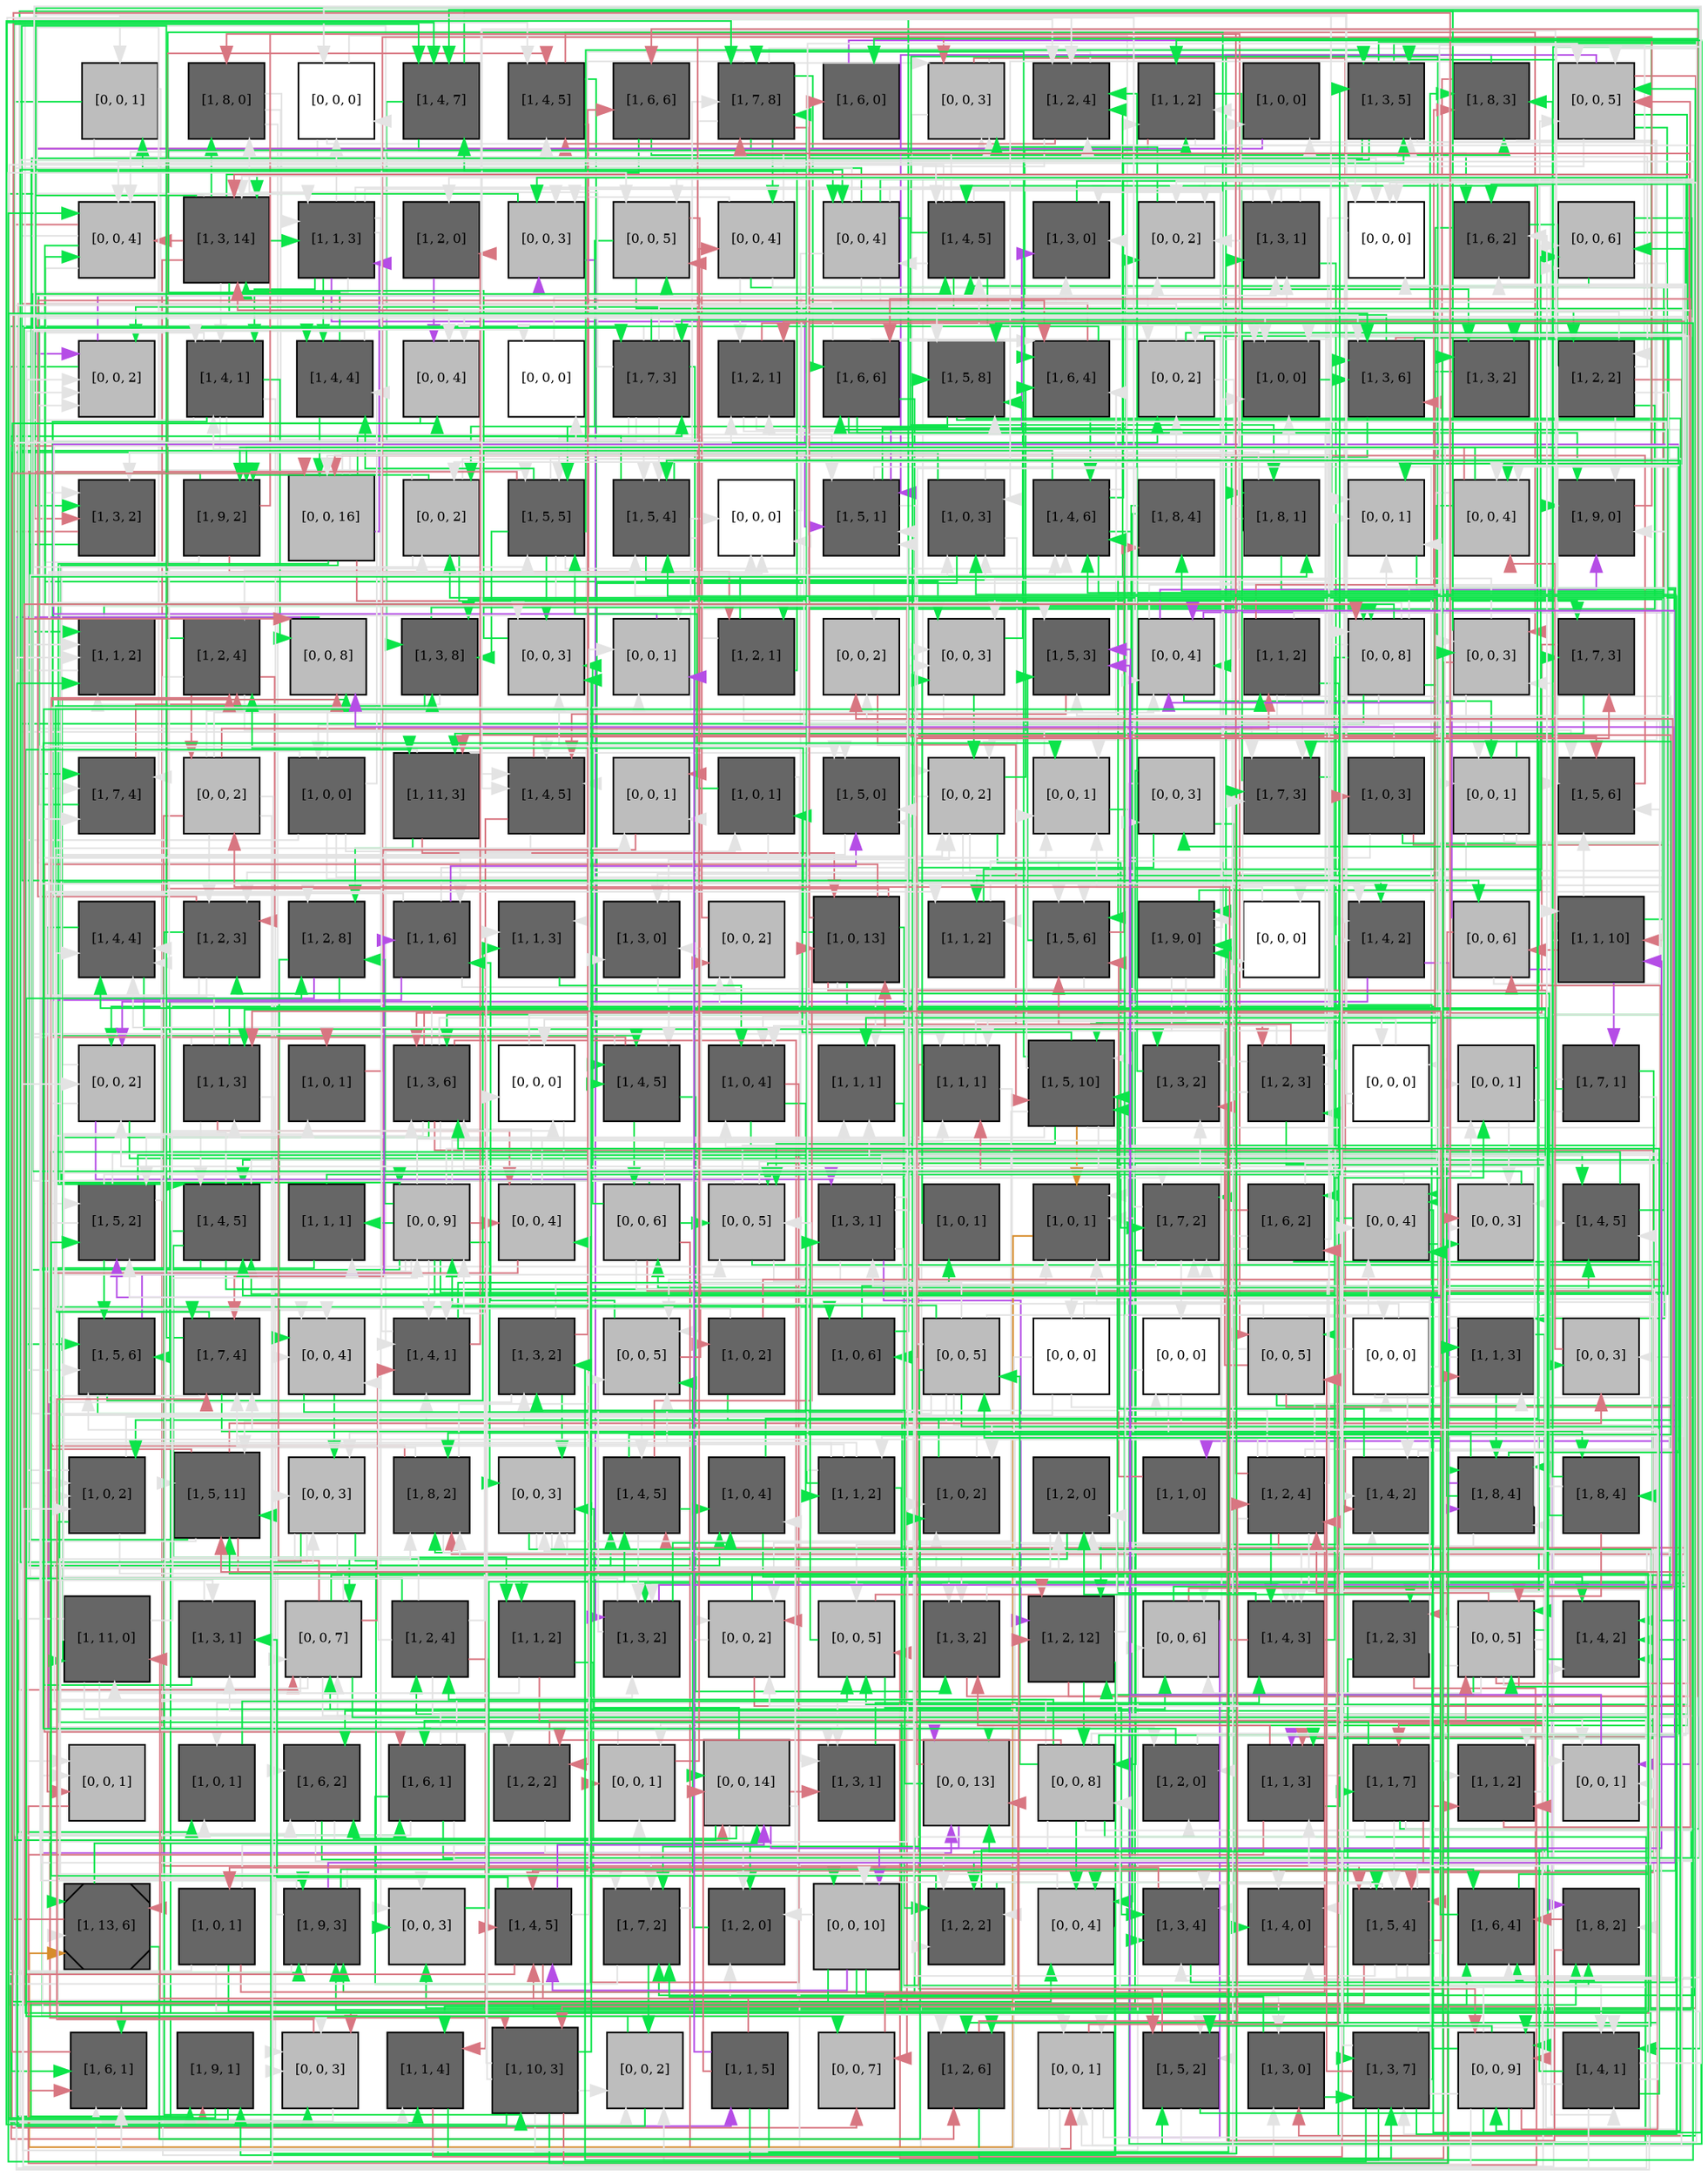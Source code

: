 digraph layout  {
rankdir=TB;
splines=ortho;
node [fixedsize=false, style=filled, width="0.6"];
edge [constraint=false];
0 [fillcolor="#bdbdbd", fontsize=8, label="[0, 0, 1]", shape=square, tooltip="name: None,\nin_degree: 2,\nout_degree: 3"];
1 [fillcolor="#666666", fontsize=8, label="[1, 8, 0]", shape=square, tooltip="name:  MKK7 ,\nin_degree: 3,\nout_degree: 3"];
2 [fillcolor="#FFFFFF", fontsize=8, label="[0, 0, 0]", shape=square, tooltip="name: None,\nin_degree: 3,\nout_degree: 3"];
3 [fillcolor="#666666", fontsize=8, label="[1, 4, 7]", shape=square, tooltip="name:  Ga_1213 ,\nin_degree: 4,\nout_degree: 3"];
4 [fillcolor="#666666", fontsize=8, label="[1, 4, 5]", shape=square, tooltip="name:  Grb2 ,\nin_degree: 4,\nout_degree: 3"];
5 [fillcolor="#666666", fontsize=8, label="[1, 6, 6]", shape=square, tooltip="name:  Rho ,\nin_degree: 2,\nout_degree: 2"];
6 [fillcolor="#666666", fontsize=8, label="[1, 7, 8]", shape=square, tooltip="name:  PKC ,\nin_degree: 5,\nout_degree: 8"];
7 [fillcolor="#666666", fontsize=8, label="[1, 6, 0]", shape=square, tooltip="name:  Rap1 ,\nin_degree: 2,\nout_degree: 1"];
8 [fillcolor="#bdbdbd", fontsize=8, label="[0, 0, 3]", shape=square, tooltip="name: None,\nin_degree: 5,\nout_degree: 3"];
9 [fillcolor="#666666", fontsize=8, label="[1, 2, 4]", shape=square, tooltip="name:  Nck ,\nin_degree: 5,\nout_degree: 3"];
10 [fillcolor="#666666", fontsize=8, label="[1, 1, 2]", shape=square, tooltip="name:  PA ,\nin_degree: 4,\nout_degree: 3"];
11 [fillcolor="#666666", fontsize=8, label="[1, 0, 0]", shape=square, tooltip="name:  IL1_TNF ,\nin_degree: 2,\nout_degree: 1"];
12 [fillcolor="#666666", fontsize=8, label="[1, 3, 5]", shape=square, tooltip="name:  Ral ,\nin_degree: 5,\nout_degree: 5"];
13 [fillcolor="#666666", fontsize=8, label="[1, 8, 3]", shape=square, tooltip="name:  PLD ,\nin_degree: 4,\nout_degree: 3"];
14 [fillcolor="#bdbdbd", fontsize=8, label="[0, 0, 5]", shape=square, tooltip="name: None,\nin_degree: 5,\nout_degree: 5"];
15 [fillcolor="#bdbdbd", fontsize=8, label="[0, 0, 4]", shape=square, tooltip="name: None,\nin_degree: 5,\nout_degree: 4"];
16 [fillcolor="#666666", fontsize=8, label="[1, 3, 14]", shape=square, tooltip="name:  MLK3 ,\nin_degree: 5,\nout_degree: 9"];
17 [fillcolor="#666666", fontsize=8, label="[1, 1, 3]", shape=square, tooltip="name:  ASK1 ,\nin_degree: 4,\nout_degree: 9"];
18 [fillcolor="#666666", fontsize=8, label="[1, 2, 0]", shape=square, tooltip="name:  Actin ,\nin_degree: 2,\nout_degree: 1"];
19 [fillcolor="#bdbdbd", fontsize=8, label="[0, 0, 3]", shape=square, tooltip="name: None,\nin_degree: 4,\nout_degree: 2"];
20 [fillcolor="#bdbdbd", fontsize=8, label="[0, 0, 5]", shape=square, tooltip="name: None,\nin_degree: 4,\nout_degree: 3"];
21 [fillcolor="#bdbdbd", fontsize=8, label="[0, 0, 4]", shape=square, tooltip="name: None,\nin_degree: 2,\nout_degree: 5"];
22 [fillcolor="#bdbdbd", fontsize=8, label="[0, 0, 4]", shape=square, tooltip="name: None,\nin_degree: 3,\nout_degree: 8"];
23 [fillcolor="#666666", fontsize=8, label="[1, 4, 5]", shape=square, tooltip="name:  alpha_qR ,\nin_degree: 5,\nout_degree: 7"];
24 [fillcolor="#666666", fontsize=8, label="[1, 3, 0]", shape=square, tooltip="name:  p90RSK ,\nin_degree: 4,\nout_degree: 1"];
25 [fillcolor="#bdbdbd", fontsize=8, label="[0, 0, 2]", shape=square, tooltip="name: None,\nin_degree: 5,\nout_degree: 1"];
26 [fillcolor="#666666", fontsize=8, label="[1, 3, 1]", shape=square, tooltip="name:  PTP1b ,\nin_degree: 4,\nout_degree: 4"];
27 [fillcolor="#FFFFFF", fontsize=8, label="[0, 0, 0]", shape=square, tooltip="name: None,\nin_degree: 5,\nout_degree: 2"];
28 [fillcolor="#666666", fontsize=8, label="[1, 6, 2]", shape=square, tooltip="name:  MLCP ,\nin_degree: 4,\nout_degree: 2"];
29 [fillcolor="#bdbdbd", fontsize=8, label="[0, 0, 6]", shape=square, tooltip="name: None,\nin_degree: 4,\nout_degree: 4"];
30 [fillcolor="#bdbdbd", fontsize=8, label="[0, 0, 2]", shape=square, tooltip="name: None,\nin_degree: 5,\nout_degree: 2"];
31 [fillcolor="#666666", fontsize=8, label="[1, 4, 1]", shape=square, tooltip="name:  PTPPEST ,\nin_degree: 4,\nout_degree: 7"];
32 [fillcolor="#666666", fontsize=8, label="[1, 4, 4]", shape=square, tooltip="name:  alpha_sR ,\nin_degree: 4,\nout_degree: 3"];
33 [fillcolor="#bdbdbd", fontsize=8, label="[0, 0, 4]", shape=square, tooltip="name: None,\nin_degree: 4,\nout_degree: 1"];
34 [fillcolor="#FFFFFF", fontsize=8, label="[0, 0, 0]", shape=square, tooltip="name: None,\nin_degree: 2,\nout_degree: 1"];
35 [fillcolor="#666666", fontsize=8, label="[1, 7, 3]", shape=square, tooltip="name:  PTEN ,\nin_degree: 3,\nout_degree: 9"];
36 [fillcolor="#666666", fontsize=8, label="[1, 2, 1]", shape=square, tooltip="name:  Palpha_sR ,\nin_degree: 4,\nout_degree: 3"];
37 [fillcolor="#666666", fontsize=8, label="[1, 6, 6]", shape=square, tooltip="name:  DGK ,\nin_degree: 3,\nout_degree: 6"];
38 [fillcolor="#666666", fontsize=8, label="[1, 5, 8]", shape=square, tooltip="name:  Gab1 ,\nin_degree: 5,\nout_degree: 3"];
39 [fillcolor="#666666", fontsize=8, label="[1, 6, 4]", shape=square, tooltip="name:  Integrins ,\nin_degree: 5,\nout_degree: 3"];
40 [fillcolor="#bdbdbd", fontsize=8, label="[0, 0, 2]", shape=square, tooltip="name: None,\nin_degree: 4,\nout_degree: 4"];
41 [fillcolor="#666666", fontsize=8, label="[1, 0, 0]", shape=square, tooltip="name:  EGF ,\nin_degree: 5,\nout_degree: 1"];
42 [fillcolor="#666666", fontsize=8, label="[1, 3, 6]", shape=square, tooltip="name:  Gbg_i ,\nin_degree: 5,\nout_degree: 4"];
43 [fillcolor="#666666", fontsize=8, label="[1, 3, 2]", shape=square, tooltip="name:  PKC_primed ,\nin_degree: 3,\nout_degree: 1"];
44 [fillcolor="#666666", fontsize=8, label="[1, 2, 2]", shape=square, tooltip="name:  Palpha_qR ,\nin_degree: 2,\nout_degree: 7"];
45 [fillcolor="#666666", fontsize=8, label="[1, 3, 2]", shape=square, tooltip="name:  RasGRF_GRP ,\nin_degree: 4,\nout_degree: 2"];
46 [fillcolor="#666666", fontsize=8, label="[1, 9, 2]", shape=square, tooltip="name:  GRK ,\nin_degree: 3,\nout_degree: 4"];
47 [fillcolor="#bdbdbd", fontsize=8, label="[0, 0, 16]", shape=square, tooltip="name: None,\nin_degree: 4,\nout_degree: 7"];
48 [fillcolor="#bdbdbd", fontsize=8, label="[0, 0, 2]", shape=square, tooltip="name: None,\nin_degree: 4,\nout_degree: 5"];
49 [fillcolor="#666666", fontsize=8, label="[1, 5, 5]", shape=square, tooltip="name:  PIP2_34 ,\nin_degree: 5,\nout_degree: 8"];
50 [fillcolor="#666666", fontsize=8, label="[1, 5, 4]", shape=square, tooltip="name:  PLA2 ,\nin_degree: 5,\nout_degree: 4"];
51 [fillcolor="#FFFFFF", fontsize=8, label="[0, 0, 0]", shape=square, tooltip="name: None,\nin_degree: 4,\nout_degree: 1"];
52 [fillcolor="#666666", fontsize=8, label="[1, 5, 1]", shape=square, tooltip="name:  DAG ,\nin_degree: 5,\nout_degree: 4"];
53 [fillcolor="#666666", fontsize=8, label="[1, 0, 3]", shape=square, tooltip="name:  alpha_1213L ,\nin_degree: 4,\nout_degree: 4"];
54 [fillcolor="#666666", fontsize=8, label="[1, 4, 6]", shape=square, tooltip="name:  MLCK ,\nin_degree: 5,\nout_degree: 5"];
55 [fillcolor="#666666", fontsize=8, label="[1, 8, 4]", shape=square, tooltip="name:  Akt ,\nin_degree: 2,\nout_degree: 3"];
56 [fillcolor="#666666", fontsize=8, label="[1, 8, 1]", shape=square, tooltip="name:  p120RasGAP ,\nin_degree: 3,\nout_degree: 5"];
57 [fillcolor="#bdbdbd", fontsize=8, label="[0, 0, 1]", shape=square, tooltip="name: None,\nin_degree: 5,\nout_degree: 1"];
58 [fillcolor="#bdbdbd", fontsize=8, label="[0, 0, 4]", shape=square, tooltip="name: None,\nin_degree: 4,\nout_degree: 5"];
59 [fillcolor="#666666", fontsize=8, label="[1, 9, 0]", shape=square, tooltip="name:  RalGDS ,\nin_degree: 5,\nout_degree: 1"];
60 [fillcolor="#666666", fontsize=8, label="[1, 1, 2]", shape=square, tooltip="name:  RKIP ,\nin_degree: 5,\nout_degree: 2"];
61 [fillcolor="#666666", fontsize=8, label="[1, 2, 4]", shape=square, tooltip="name:  Graf ,\nin_degree: 4,\nout_degree: 5"];
62 [fillcolor="#bdbdbd", fontsize=8, label="[0, 0, 8]", shape=square, tooltip="name: None,\nin_degree: 5,\nout_degree: 2"];
63 [fillcolor="#666666", fontsize=8, label="[1, 3, 8]", shape=square, tooltip="name:  IP3 ,\nin_degree: 4,\nout_degree: 3"];
64 [fillcolor="#bdbdbd", fontsize=8, label="[0, 0, 3]", shape=square, tooltip="name: None,\nin_degree: 5,\nout_degree: 1"];
65 [fillcolor="#bdbdbd", fontsize=8, label="[0, 0, 1]", shape=square, tooltip="name: None,\nin_degree: 4,\nout_degree: 1"];
66 [fillcolor="#666666", fontsize=8, label="[1, 2, 1]", shape=square, tooltip="name:  Palpha_iR ,\nin_degree: 2,\nout_degree: 4"];
67 [fillcolor="#bdbdbd", fontsize=8, label="[0, 0, 2]", shape=square, tooltip="name: None,\nin_degree: 3,\nout_degree: 1"];
68 [fillcolor="#bdbdbd", fontsize=8, label="[0, 0, 3]", shape=square, tooltip="name: None,\nin_degree: 5,\nout_degree: 3"];
69 [fillcolor="#666666", fontsize=8, label="[1, 5, 3]", shape=square, tooltip="name:  Shc ,\nin_degree: 5,\nout_degree: 1"];
70 [fillcolor="#bdbdbd", fontsize=8, label="[0, 0, 4]", shape=square, tooltip="name: None,\nin_degree: 5,\nout_degree: 4"];
71 [fillcolor="#666666", fontsize=8, label="[1, 1, 2]", shape=square, tooltip="name:  PP2A ,\nin_degree: 2,\nout_degree: 8"];
72 [fillcolor="#bdbdbd", fontsize=8, label="[0, 0, 8]", shape=square, tooltip="name: None,\nin_degree: 4,\nout_degree: 8"];
73 [fillcolor="#bdbdbd", fontsize=8, label="[0, 0, 3]", shape=square, tooltip="name: None,\nin_degree: 4,\nout_degree: 4"];
74 [fillcolor="#666666", fontsize=8, label="[1, 7, 3]", shape=square, tooltip="name:  Gai ,\nin_degree: 3,\nout_degree: 2"];
75 [fillcolor="#666666", fontsize=8, label="[1, 7, 4]", shape=square, tooltip="name:  Myosin ,\nin_degree: 4,\nout_degree: 2"];
76 [fillcolor="#bdbdbd", fontsize=8, label="[0, 0, 2]", shape=square, tooltip="name: None,\nin_degree: 2,\nout_degree: 7"];
77 [fillcolor="#666666", fontsize=8, label="[1, 0, 0]", shape=square, tooltip="name:  Stress ,\nin_degree: 1,\nout_degree: 7"];
78 [fillcolor="#666666", fontsize=8, label="[1, 11, 3]", shape=square, tooltip="name:  Src ,\nin_degree: 3,\nout_degree: 4"];
79 [fillcolor="#666666", fontsize=8, label="[1, 4, 5]", shape=square, tooltip="name:  alpha_1213R ,\nin_degree: 5,\nout_degree: 3"];
80 [fillcolor="#bdbdbd", fontsize=8, label="[0, 0, 1]", shape=square, tooltip="name: None,\nin_degree: 3,\nout_degree: 1"];
81 [fillcolor="#666666", fontsize=8, label="[1, 0, 1]", shape=square, tooltip="name: ECM,\nin_degree: 2,\nout_degree: 3"];
82 [fillcolor="#666666", fontsize=8, label="[1, 5, 0]", shape=square, tooltip="name:  Vinc ,\nin_degree: 5,\nout_degree: 1"];
83 [fillcolor="#bdbdbd", fontsize=8, label="[0, 0, 2]", shape=square, tooltip="name: None,\nin_degree: 5,\nout_degree: 5"];
84 [fillcolor="#bdbdbd", fontsize=8, label="[0, 0, 1]", shape=square, tooltip="name: None,\nin_degree: 5,\nout_degree: 2"];
85 [fillcolor="#bdbdbd", fontsize=8, label="[0, 0, 3]", shape=square, tooltip="name: None,\nin_degree: 2,\nout_degree: 4"];
86 [fillcolor="#666666", fontsize=8, label="[1, 7, 3]", shape=square, tooltip="name:  PI5K ,\nin_degree: 5,\nout_degree: 3"];
87 [fillcolor="#666666", fontsize=8, label="[1, 0, 3]", shape=square, tooltip="name:  alpha_iL ,\nin_degree: 1,\nout_degree: 4"];
88 [fillcolor="#bdbdbd", fontsize=8, label="[0, 0, 1]", shape=square, tooltip="name: None,\nin_degree: 3,\nout_degree: 4"];
89 [fillcolor="#666666", fontsize=8, label="[1, 5, 6]", shape=square, tooltip="name:  Sos ,\nin_degree: 5,\nout_degree: 1"];
90 [fillcolor="#666666", fontsize=8, label="[1, 4, 4]", shape=square, tooltip="name:  PLC_B ,\nin_degree: 5,\nout_degree: 2"];
91 [fillcolor="#666666", fontsize=8, label="[1, 2, 3]", shape=square, tooltip="name:  MLK1 ,\nin_degree: 4,\nout_degree: 4"];
92 [fillcolor="#666666", fontsize=8, label="[1, 2, 8]", shape=square, tooltip="name:  Trx ,\nin_degree: 4,\nout_degree: 3"];
93 [fillcolor="#666666", fontsize=8, label="[1, 1, 6]", shape=square, tooltip="name:  RalBP1 ,\nin_degree: 3,\nout_degree: 5"];
94 [fillcolor="#666666", fontsize=8, label="[1, 1, 3]", shape=square, tooltip="name:  RhoK ,\nin_degree: 3,\nout_degree: 1"];
95 [fillcolor="#666666", fontsize=8, label="[1, 3, 0]", shape=square, tooltip="name:  Raf_Rest ,\nin_degree: 3,\nout_degree: 2"];
96 [fillcolor="#bdbdbd", fontsize=8, label="[0, 0, 2]", shape=square, tooltip="name: None,\nin_degree: 3,\nout_degree: 1"];
97 [fillcolor="#666666", fontsize=8, label="[1, 0, 13]", shape=square, tooltip="name:  alpha_qL ,\nin_degree: 3,\nout_degree: 8"];
98 [fillcolor="#666666", fontsize=8, label="[1, 1, 2]", shape=square, tooltip="name:  B_Parvin ,\nin_degree: 3,\nout_degree: 2"];
99 [fillcolor="#666666", fontsize=8, label="[1, 5, 6]", shape=square, tooltip="name:  Gaq ,\nin_degree: 5,\nout_degree: 3"];
100 [fillcolor="#666666", fontsize=8, label="[1, 9, 0]", shape=square, tooltip="name:  PAK ,\nin_degree: 4,\nout_degree: 4"];
101 [fillcolor="#FFFFFF", fontsize=8, label="[0, 0, 0]", shape=square, tooltip="name: None,\nin_degree: 3,\nout_degree: 1"];
102 [fillcolor="#666666", fontsize=8, label="[1, 4, 2]", shape=square, tooltip="name:  p190RhoGAP ,\nin_degree: 4,\nout_degree: 2"];
103 [fillcolor="#bdbdbd", fontsize=8, label="[0, 0, 6]", shape=square, tooltip="name: None,\nin_degree: 3,\nout_degree: 4"];
104 [fillcolor="#666666", fontsize=8, label="[1, 1, 10]", shape=square, tooltip="name:  TAO_12 ,\nin_degree: 3,\nout_degree: 7"];
105 [fillcolor="#bdbdbd", fontsize=8, label="[0, 0, 2]", shape=square, tooltip="name: None,\nin_degree: 4,\nout_degree: 4"];
106 [fillcolor="#666666", fontsize=8, label="[1, 1, 3]", shape=square, tooltip="name:  AND_34 ,\nin_degree: 3,\nout_degree: 6"];
107 [fillcolor="#666666", fontsize=8, label="[1, 0, 1]", shape=square, tooltip="name:  ExtPump ,\nin_degree: 2,\nout_degree: 1"];
108 [fillcolor="#666666", fontsize=8, label="[1, 3, 6]", shape=square, tooltip="name:  cAMP ,\nin_degree: 5,\nout_degree: 8"];
109 [fillcolor="#FFFFFF", fontsize=8, label="[0, 0, 0]", shape=square, tooltip="name: None,\nin_degree: 3,\nout_degree: 2"];
110 [fillcolor="#666666", fontsize=8, label="[1, 4, 5]", shape=square, tooltip="name:  MKPs ,\nin_degree: 4,\nout_degree: 4"];
111 [fillcolor="#666666", fontsize=8, label="[1, 0, 4]", shape=square, tooltip="name: alpha_qL,\nin_degree: 4,\nout_degree: 3"];
112 [fillcolor="#666666", fontsize=8, label="[1, 1, 1]", shape=square, tooltip="name:  GCK ,\nin_degree: 4,\nout_degree: 1"];
113 [fillcolor="#666666", fontsize=8, label="[1, 1, 1]", shape=square, tooltip="name:  PTPa ,\nin_degree: 4,\nout_degree: 4"];
114 [fillcolor="#666666", fontsize=8, label="[1, 5, 10]", shape=square, tooltip="name:  Gas ,\nin_degree: 5,\nout_degree: 9"];
115 [fillcolor="#666666", fontsize=8, label="[1, 3, 2]", shape=square, tooltip="name:  RhoGDI ,\nin_degree: 4,\nout_degree: 1"];
116 [fillcolor="#666666", fontsize=8, label="[1, 2, 3]", shape=square, tooltip="name:  NIK ,\nin_degree: 4,\nout_degree: 6"];
117 [fillcolor="#FFFFFF", fontsize=8, label="[0, 0, 0]", shape=square, tooltip="name: None,\nin_degree: 2,\nout_degree: 3"];
118 [fillcolor="#bdbdbd", fontsize=8, label="[0, 0, 1]", shape=square, tooltip="name: None,\nin_degree: 3,\nout_degree: 3"];
119 [fillcolor="#666666", fontsize=8, label="[1, 7, 1]", shape=square, tooltip="name:  PI3K ,\nin_degree: 1,\nout_degree: 5"];
120 [fillcolor="#666666", fontsize=8, label="[1, 5, 2]", shape=square, tooltip="name:  PIP2_45 ,\nin_degree: 5,\nout_degree: 6"];
121 [fillcolor="#666666", fontsize=8, label="[1, 4, 5]", shape=square, tooltip="name:  B_Arrestin ,\nin_degree: 5,\nout_degree: 6"];
122 [fillcolor="#666666", fontsize=8, label="[1, 1, 1]", shape=square, tooltip="name:  TAK1 ,\nin_degree: 2,\nout_degree: 2"];
123 [fillcolor="#bdbdbd", fontsize=8, label="[0, 0, 9]", shape=square, tooltip="name: None,\nin_degree: 4,\nout_degree: 13"];
124 [fillcolor="#bdbdbd", fontsize=8, label="[0, 0, 4]", shape=square, tooltip="name: None,\nin_degree: 3,\nout_degree: 3"];
125 [fillcolor="#bdbdbd", fontsize=8, label="[0, 0, 6]", shape=square, tooltip="name: None,\nin_degree: 2,\nout_degree: 7"];
126 [fillcolor="#bdbdbd", fontsize=8, label="[0, 0, 5]", shape=square, tooltip="name: None,\nin_degree: 5,\nout_degree: 5"];
127 [fillcolor="#666666", fontsize=8, label="[1, 3, 1]", shape=square, tooltip="name:  Talin ,\nin_degree: 3,\nout_degree: 6"];
128 [fillcolor="#666666", fontsize=8, label="[1, 0, 1]", shape=square, tooltip="name: Stress,\nin_degree: 1,\nout_degree: 1"];
129 [fillcolor="#666666", fontsize=8, label="[1, 0, 1]", shape=square, tooltip="name: alpha_sL,\nin_degree: 5,\nout_degree: 1"];
130 [fillcolor="#666666", fontsize=8, label="[1, 7, 2]", shape=square, tooltip="name:  IP3R1 ,\nin_degree: 5,\nout_degree: 4"];
131 [fillcolor="#666666", fontsize=8, label="[1, 6, 2]", shape=square, tooltip="name:  PLC_g ,\nin_degree: 2,\nout_degree: 6"];
132 [fillcolor="#bdbdbd", fontsize=8, label="[0, 0, 4]", shape=square, tooltip="name: None,\nin_degree: 5,\nout_degree: 4"];
133 [fillcolor="#bdbdbd", fontsize=8, label="[0, 0, 3]", shape=square, tooltip="name: None,\nin_degree: 5,\nout_degree: 1"];
134 [fillcolor="#666666", fontsize=8, label="[1, 4, 5]", shape=square, tooltip="name:  alpha_iR ,\nin_degree: 4,\nout_degree: 2"];
135 [fillcolor="#666666", fontsize=8, label="[1, 5, 6]", shape=square, tooltip="name:  Fak ,\nin_degree: 5,\nout_degree: 3"];
136 [fillcolor="#666666", fontsize=8, label="[1, 7, 4]", shape=square, tooltip="name:  Cdc42 ,\nin_degree: 5,\nout_degree: 4"];
137 [fillcolor="#bdbdbd", fontsize=8, label="[0, 0, 4]", shape=square, tooltip="name: None,\nin_degree: 5,\nout_degree: 2"];
138 [fillcolor="#666666", fontsize=8, label="[1, 4, 1]", shape=square, tooltip="name:  Raf_Loc ,\nin_degree: 5,\nout_degree: 3"];
139 [fillcolor="#666666", fontsize=8, label="[1, 3, 2]", shape=square, tooltip="name:  MLK2 ,\nin_degree: 3,\nout_degree: 4"];
140 [fillcolor="#bdbdbd", fontsize=8, label="[0, 0, 5]", shape=square, tooltip="name: None,\nin_degree: 5,\nout_degree: 2"];
141 [fillcolor="#666666", fontsize=8, label="[1, 0, 2]", shape=square, tooltip="name:  alpha_sL ,\nin_degree: 1,\nout_degree: 3"];
142 [fillcolor="#666666", fontsize=8, label="[1, 0, 6]", shape=square, tooltip="name: IL1_TNF,\nin_degree: 2,\nout_degree: 2"];
143 [fillcolor="#bdbdbd", fontsize=8, label="[0, 0, 5]", shape=square, tooltip="name: None,\nin_degree: 2,\nout_degree: 9"];
144 [fillcolor="#FFFFFF", fontsize=8, label="[0, 0, 0]", shape=square, tooltip="name: None,\nin_degree: 1,\nout_degree: 4"];
145 [fillcolor="#FFFFFF", fontsize=8, label="[0, 0, 0]", shape=square, tooltip="name: None,\nin_degree: 2,\nout_degree: 3"];
146 [fillcolor="#bdbdbd", fontsize=8, label="[0, 0, 5]", shape=square, tooltip="name: None,\nin_degree: 3,\nout_degree: 6"];
147 [fillcolor="#FFFFFF", fontsize=8, label="[0, 0, 0]", shape=square, tooltip="name: None,\nin_degree: 2,\nout_degree: 6"];
148 [fillcolor="#666666", fontsize=8, label="[1, 1, 3]", shape=square, tooltip="name:  Arp_23 ,\nin_degree: 4,\nout_degree: 4"];
149 [fillcolor="#bdbdbd", fontsize=8, label="[0, 0, 3]", shape=square, tooltip="name: None,\nin_degree: 3,\nout_degree: 1"];
150 [fillcolor="#666666", fontsize=8, label="[1, 0, 2]", shape=square, tooltip="name: EGF,\nin_degree: 4,\nout_degree: 4"];
151 [fillcolor="#666666", fontsize=8, label="[1, 5, 11]", shape=square, tooltip="name:  PI4K ,\nin_degree: 5,\nout_degree: 5"];
152 [fillcolor="#bdbdbd", fontsize=8, label="[0, 0, 3]", shape=square, tooltip="name: None,\nin_degree: 4,\nout_degree: 5"];
153 [fillcolor="#666666", fontsize=8, label="[1, 8, 2]", shape=square, tooltip="name:  Tiam ,\nin_degree: 5,\nout_degree: 4"];
154 [fillcolor="#bdbdbd", fontsize=8, label="[0, 0, 3]", shape=square, tooltip="name: None,\nin_degree: 5,\nout_degree: 4"];
155 [fillcolor="#666666", fontsize=8, label="[1, 4, 5]", shape=square, tooltip="name:  Cas ,\nin_degree: 4,\nout_degree: 4"];
156 [fillcolor="#666666", fontsize=8, label="[1, 0, 4]", shape=square, tooltip="name: ExtPump,\nin_degree: 4,\nout_degree: 2"];
157 [fillcolor="#666666", fontsize=8, label="[1, 1, 2]", shape=square, tooltip="name:  CaM ,\nin_degree: 2,\nout_degree: 6"];
158 [fillcolor="#666666", fontsize=8, label="[1, 0, 2]", shape=square, tooltip="name: alpha_1213L,\nin_degree: 4,\nout_degree: 2"];
159 [fillcolor="#666666", fontsize=8, label="[1, 2, 0]", shape=square, tooltip="name:  ARF ,\nin_degree: 4,\nout_degree: 2"];
160 [fillcolor="#666666", fontsize=8, label="[1, 1, 0]", shape=square, tooltip="name:  IL1_TNFR ,\nin_degree: 1,\nout_degree: 1"];
161 [fillcolor="#666666", fontsize=8, label="[1, 2, 4]", shape=square, tooltip="name:  Mekk4 ,\nin_degree: 3,\nout_degree: 10"];
162 [fillcolor="#666666", fontsize=8, label="[1, 4, 2]", shape=square, tooltip="name:  Mekk3 ,\nin_degree: 4,\nout_degree: 2"];
163 [fillcolor="#666666", fontsize=8, label="[1, 8, 4]", shape=square, tooltip="name:  Mek ,\nin_degree: 5,\nout_degree: 6"];
164 [fillcolor="#666666", fontsize=8, label="[1, 8, 4]", shape=square, tooltip="name:  Csk ,\nin_degree: 2,\nout_degree: 4"];
165 [fillcolor="#666666", fontsize=8, label="[1, 11, 0]", shape=square, tooltip="name:  MKK3 ,\nin_degree: 3,\nout_degree: 5"];
166 [fillcolor="#666666", fontsize=8, label="[1, 3, 1]", shape=square, tooltip="name:  Pix_Cool ,\nin_degree: 3,\nout_degree: 2"];
167 [fillcolor="#bdbdbd", fontsize=8, label="[0, 0, 7]", shape=square, tooltip="name: None,\nin_degree: 5,\nout_degree: 8"];
168 [fillcolor="#666666", fontsize=8, label="[1, 2, 4]", shape=square, tooltip="name:  RGS ,\nin_degree: 2,\nout_degree: 6"];
169 [fillcolor="#666666", fontsize=8, label="[1, 1, 2]", shape=square, tooltip="name:  SHP2 ,\nin_degree: 2,\nout_degree: 3"];
170 [fillcolor="#666666", fontsize=8, label="[1, 3, 2]", shape=square, tooltip="name:  DOCK180 ,\nin_degree: 5,\nout_degree: 4"];
171 [fillcolor="#bdbdbd", fontsize=8, label="[0, 0, 2]", shape=square, tooltip="name: None,\nin_degree: 4,\nout_degree: 3"];
172 [fillcolor="#bdbdbd", fontsize=8, label="[0, 0, 5]", shape=square, tooltip="name: None,\nin_degree: 4,\nout_degree: 3"];
173 [fillcolor="#666666", fontsize=8, label="[1, 3, 2]", shape=square, tooltip="name:  Gbg_s ,\nin_degree: 4,\nout_degree: 2"];
174 [fillcolor="#666666", fontsize=8, label="[1, 2, 12]", shape=square, tooltip="name:  p115RhoGEF ,\nin_degree: 5,\nout_degree: 4"];
175 [fillcolor="#bdbdbd", fontsize=8, label="[0, 0, 6]", shape=square, tooltip="name: None,\nin_degree: 4,\nout_degree: 3"];
176 [fillcolor="#666666", fontsize=8, label="[1, 4, 3]", shape=square, tooltip="name:  Raf_DeP ,\nin_degree: 5,\nout_degree: 3"];
177 [fillcolor="#666666", fontsize=8, label="[1, 2, 3]", shape=square, tooltip="name:  CaMK ,\nin_degree: 2,\nout_degree: 3"];
178 [fillcolor="#bdbdbd", fontsize=8, label="[0, 0, 5]", shape=square, tooltip="name: None,\nin_degree: 4,\nout_degree: 11"];
179 [fillcolor="#666666", fontsize=8, label="[1, 4, 2]", shape=square, tooltip="name:  Crk ,\nin_degree: 5,\nout_degree: 1"];
180 [fillcolor="#bdbdbd", fontsize=8, label="[0, 0, 1]", shape=square, tooltip="name: None,\nin_degree: 3,\nout_degree: 1"];
181 [fillcolor="#666666", fontsize=8, label="[1, 0, 1]", shape=square, tooltip="name: alpha_iL,\nin_degree: 3,\nout_degree: 1"];
182 [fillcolor="#666666", fontsize=8, label="[1, 6, 2]", shape=square, tooltip="name:  PIP_4 ,\nin_degree: 4,\nout_degree: 3"];
183 [fillcolor="#666666", fontsize=8, label="[1, 6, 1]", shape=square, tooltip="name:  Mekk2 ,\nin_degree: 3,\nout_degree: 6"];
184 [fillcolor="#666666", fontsize=8, label="[1, 2, 2]", shape=square, tooltip="name:  Palpha_1213R ,\nin_degree: 3,\nout_degree: 2"];
185 [fillcolor="#bdbdbd", fontsize=8, label="[0, 0, 1]", shape=square, tooltip="name: None,\nin_degree: 3,\nout_degree: 2"];
186 [fillcolor="#bdbdbd", fontsize=8, label="[0, 0, 14]", shape=square, tooltip="name: None,\nin_degree: 5,\nout_degree: 8"];
187 [fillcolor="#666666", fontsize=8, label="[1, 3, 1]", shape=square, tooltip="name:  PDE4 ,\nin_degree: 4,\nout_degree: 1"];
188 [fillcolor="#bdbdbd", fontsize=8, label="[0, 0, 13]", shape=square, tooltip="name: None,\nin_degree: 5,\nout_degree: 3"];
189 [fillcolor="#bdbdbd", fontsize=8, label="[0, 0, 8]", shape=square, tooltip="name: None,\nin_degree: 3,\nout_degree: 10"];
190 [fillcolor="#666666", fontsize=8, label="[1, 2, 0]", shape=square, tooltip="name:  Tab_12 ,\nin_degree: 3,\nout_degree: 2"];
191 [fillcolor="#666666", fontsize=8, label="[1, 1, 3]", shape=square, tooltip="name:  Trafs ,\nin_degree: 4,\nout_degree: 4"];
192 [fillcolor="#666666", fontsize=8, label="[1, 1, 7]", shape=square, tooltip="name:  AA ,\nin_degree: 2,\nout_degree: 8"];
193 [fillcolor="#666666", fontsize=8, label="[1, 1, 2]", shape=square, tooltip="name:  Tpl2 ,\nin_degree: 4,\nout_degree: 2"];
194 [fillcolor="#bdbdbd", fontsize=8, label="[0, 0, 1]", shape=square, tooltip="name: None,\nin_degree: 5,\nout_degree: 1"];
195 [fillcolor="#666666", fontsize=8, label="[1, 13, 6]", shape=Msquare, tooltip="name:  Rac ,\nin_degree: 4,\nout_degree: 3"];
196 [fillcolor="#666666", fontsize=8, label="[1, 0, 1]", shape=square, tooltip="name:  ECM ,\nin_degree: 1,\nout_degree: 5"];
197 [fillcolor="#666666", fontsize=8, label="[1, 9, 3]", shape=square, tooltip="name:  Raf ,\nin_degree: 4,\nout_degree: 7"];
198 [fillcolor="#bdbdbd", fontsize=8, label="[0, 0, 3]", shape=square, tooltip="name: None,\nin_degree: 4,\nout_degree: 1"];
199 [fillcolor="#666666", fontsize=8, label="[1, 4, 5]", shape=square, tooltip="name:  PKA ,\nin_degree: 4,\nout_degree: 5"];
200 [fillcolor="#666666", fontsize=8, label="[1, 7, 2]", shape=square, tooltip="name:  MKK6 ,\nin_degree: 5,\nout_degree: 3"];
201 [fillcolor="#666666", fontsize=8, label="[1, 2, 0]", shape=square, tooltip="name:  PDK1 ,\nin_degree: 4,\nout_degree: 1"];
202 [fillcolor="#bdbdbd", fontsize=8, label="[0, 0, 10]", shape=square, tooltip="name: None,\nin_degree: 3,\nout_degree: 5"];
203 [fillcolor="#666666", fontsize=8, label="[1, 2, 2]", shape=square, tooltip="name:  Cbp ,\nin_degree: 5,\nout_degree: 3"];
204 [fillcolor="#bdbdbd", fontsize=8, label="[0, 0, 4]", shape=square, tooltip="name: None,\nin_degree: 4,\nout_degree: 2"];
205 [fillcolor="#666666", fontsize=8, label="[1, 3, 4]", shape=square, tooltip="name:  Gbg_q ,\nin_degree: 5,\nout_degree: 2"];
206 [fillcolor="#666666", fontsize=8, label="[1, 4, 0]", shape=square, tooltip="name:  AC ,\nin_degree: 4,\nout_degree: 1"];
207 [fillcolor="#666666", fontsize=8, label="[1, 5, 4]", shape=square, tooltip="name:  SAPK ,\nin_degree: 5,\nout_degree: 9"];
208 [fillcolor="#666666", fontsize=8, label="[1, 6, 4]", shape=square, tooltip="name:  EGFR ,\nin_degree: 5,\nout_degree: 2"];
209 [fillcolor="#666666", fontsize=8, label="[1, 8, 2]", shape=square, tooltip="name:  WASP ,\nin_degree: 4,\nout_degree: 2"];
210 [fillcolor="#666666", fontsize=8, label="[1, 6, 1]", shape=square, tooltip="name:  PIP3_345 ,\nin_degree: 5,\nout_degree: 1"];
211 [fillcolor="#666666", fontsize=8, label="[1, 9, 1]", shape=square, tooltip="name:  Mekk1 ,\nin_degree: 3,\nout_degree: 2"];
212 [fillcolor="#bdbdbd", fontsize=8, label="[0, 0, 3]", shape=square, tooltip="name: None,\nin_degree: 5,\nout_degree: 2"];
213 [fillcolor="#666666", fontsize=8, label="[1, 1, 4]", shape=square, tooltip="name:  CaMKK ,\nin_degree: 4,\nout_degree: 2"];
214 [fillcolor="#666666", fontsize=8, label="[1, 10, 3]", shape=square, tooltip="name:  Sek1 ,\nin_degree: 3,\nout_degree: 8"];
215 [fillcolor="#bdbdbd", fontsize=8, label="[0, 0, 2]", shape=square, tooltip="name: None,\nin_degree: 4,\nout_degree: 2"];
216 [fillcolor="#666666", fontsize=8, label="[1, 1, 5]", shape=square, tooltip="name:  ILK ,\nin_degree: 1,\nout_degree: 5"];
217 [fillcolor="#bdbdbd", fontsize=8, label="[0, 0, 7]", shape=square, tooltip="name: None,\nin_degree: 3,\nout_degree: 1"];
218 [fillcolor="#666666", fontsize=8, label="[1, 2, 6]", shape=square, tooltip="name:  Ca ,\nin_degree: 4,\nout_degree: 2"];
219 [fillcolor="#bdbdbd", fontsize=8, label="[0, 0, 1]", shape=square, tooltip="name: None,\nin_degree: 4,\nout_degree: 5"];
220 [fillcolor="#666666", fontsize=8, label="[1, 5, 2]", shape=square, tooltip="name:  p38 ,\nin_degree: 5,\nout_degree: 3"];
221 [fillcolor="#666666", fontsize=8, label="[1, 3, 0]", shape=square, tooltip="name:  Ras ,\nin_degree: 3,\nout_degree: 2"];
222 [fillcolor="#666666", fontsize=8, label="[1, 3, 7]", shape=square, tooltip="name:  Gbg_1213 ,\nin_degree: 4,\nout_degree: 7"];
223 [fillcolor="#bdbdbd", fontsize=8, label="[0, 0, 9]", shape=square, tooltip="name: None,\nin_degree: 5,\nout_degree: 8"];
224 [fillcolor="#666666", fontsize=8, label="[1, 4, 1]", shape=square, tooltip="name:  Erk ,\nin_degree: 4,\nout_degree: 6"];
0 -> 49  [color=grey89, style="penwidth(0.1)", tooltip=" ", weight=1];
0 -> 183  [color="#0BE449", style="penwidth(0.1)", tooltip="208( EGFR ) to 183( Mekk2 )", weight=1];
0 -> 44  [color=grey89, style="penwidth(0.1)", tooltip=" ", weight=1];
1 -> 50  [color=grey89, style="penwidth(0.1)", tooltip=" ", weight=1];
1 -> 182  [color=grey89, style="penwidth(0.1)", tooltip=" ", weight=1];
1 -> 17  [color=grey89, style="penwidth(0.1)", tooltip=" ", weight=1];
2 -> 8  [color=grey89, style="penwidth(0.1)", tooltip=" ", weight=1];
2 -> 27  [color=grey89, style="penwidth(0.1)", tooltip=" ", weight=1];
2 -> 129  [color=grey89, style="penwidth(0.1)", tooltip=" ", weight=1];
3 -> 39  [color="#0BE449", style="penwidth(0.1)", tooltip="196( ECM ) to 39( Integrins )", weight=1];
3 -> 63  [color="#0BE449", style="penwidth(0.1)", tooltip="71( PP2A ) to 55( Akt )", weight=1];
3 -> 172  [color="#0BE449", style="penwidth(0.1)", tooltip="78( Src ) to 127( Talin )", weight=1];
4 -> 110  [color="#0BE449", style="penwidth(0.1)", tooltip="4( Grb2 ) to 100( PAK )", weight=1];
4 -> 73  [color="#D87681", style="penwidth(0.1)", tooltip="115( RhoGDI ) to 5( Rho )", weight=1];
4 -> 184  [color="#D87681", style="penwidth(0.1)", tooltip="115( RhoGDI ) to 136( Cdc42 )", weight=1];
5 -> 13  [color="#0BE449", style="penwidth(0.1)", tooltip="5( Rho ) to 35( PTEN )", weight=1];
5 -> 16  [color="#0BE449", style="penwidth(0.1)", tooltip="139( MLK2 ) to 165( MKK3 )", weight=1];
6 -> 21  [color="#0BE449", style="penwidth(0.1)", tooltip="162( Mekk3 ) to 165( MKK3 )", weight=1];
6 -> 28  [color="#0BE449", style="penwidth(0.1)", tooltip="162( Mekk3 ) to 163( Mek )", weight=1];
6 -> 37  [color="#0BE449", style="penwidth(0.1)", tooltip="6( PKC ) to 13( PLD )", weight=1];
6 -> 79  [color=grey89, style="penwidth(0.1)", tooltip=" ", weight=1];
6 -> 140  [color=grey89, style="penwidth(0.1)", tooltip=" ", weight=1];
6 -> 8  [color=grey89, style="penwidth(0.1)", tooltip=" ", weight=1];
6 -> 88  [color=grey89, style="penwidth(0.1)", tooltip=" ", weight=1];
6 -> 116  [color="#D87681", style="penwidth(0.1)", tooltip="90( PLC_B ) to 99( Gaq )", weight=1];
7 -> 194  [color="#B54DE6", style="penwidth(0.1)", tooltip="7( Rap1 ) to 153( Tiam )", weight=1];
8 -> 49  [color=grey89, style="penwidth(0.1)", tooltip=" ", weight=1];
8 -> 162  [color="#D87681", style="penwidth(0.1)", tooltip="160( IL1_TNFR ) to 162( Mekk3 )", weight=1];
8 -> 133  [color=grey89, style="penwidth(0.1)", tooltip=" ", weight=1];
9 -> 4  [color="#D87681", style="penwidth(0.1)", tooltip="115( RhoGDI ) to 5( Rho )", weight=1];
9 -> 94  [color=grey89, style="penwidth(0.1)", tooltip=" ", weight=1];
9 -> 83  [color=grey89, style="penwidth(0.1)", tooltip=" ", weight=1];
10 -> 45  [color="#D87681", style="penwidth(0.1)", tooltip="10( PA ) to 37( DGK )", weight=1];
10 -> 43  [color="#0BE449", style="penwidth(0.1)", tooltip="216( ILK ) to 98( B_Parvin )", weight=1];
10 -> 12  [color=grey89, style="penwidth(0.1)", tooltip=" ", weight=1];
11 -> 30  [color="#B54DE6", style="penwidth(0.1)", tooltip="11( IL1_TNF ) to 160( IL1_TNFR )", weight=1];
12 -> 65  [color=grey89, style="penwidth(0.1)", tooltip=" ", weight=1];
12 -> 60  [color="#0BE449", style="penwidth(0.1)", tooltip="119( PI3K ) to 182( PIP_4 )", weight=1];
12 -> 45  [color="#0BE449", style="penwidth(0.1)", tooltip="135( Fak ) to 155( Cas )", weight=1];
12 -> 220  [color="#0BE449", style="penwidth(0.1)", tooltip="39( Integrins ) to 135( Fak )", weight=1];
12 -> 170  [color="#0BE449", style="penwidth(0.1)", tooltip="119( PI3K ) to 210( PIP3_345 )", weight=1];
13 -> 130  [color="#0BE449", style="penwidth(0.1)", tooltip="5( Rho ) to 35( PTEN )", weight=1];
13 -> 83  [color=grey89, style="penwidth(0.1)", tooltip=" ", weight=1];
13 -> 207  [color="#D87681", style="penwidth(0.1)", tooltip="139( MLK2 ) to 214( Sek1 )", weight=1];
14 -> 121  [color="#0BE449", style="penwidth(0.1)", tooltip="87( alpha_iL ) to 134( alpha_iR )", weight=1];
14 -> 52  [color="#B54DE6", style="penwidth(0.1)", tooltip="201( PDK1 ) to 24( p90RSK )", weight=1];
14 -> 153  [color="#0BE449", style="penwidth(0.1)", tooltip="78( Src ) to 153( Tiam )", weight=1];
14 -> 25  [color=grey89, style="penwidth(0.1)", tooltip=" ", weight=1];
14 -> 199  [color="#D87681", style="penwidth(0.1)", tooltip="98( B_Parvin ) to 166( Pix_Cool )", weight=1];
15 -> 68  [color="#0BE449", style="penwidth(0.1)", tooltip="63( IP3 ) to 130( IP3R1 )", weight=1];
15 -> 162  [color=grey89, style="penwidth(0.1)", tooltip=" ", weight=1];
15 -> 54  [color=grey89, style="penwidth(0.1)", tooltip=" ", weight=1];
15 -> 186  [color="#D87681", style="penwidth(0.1)", tooltip="208( EGFR ) to 119( PI3K )", weight=1];
16 -> 1  [color="#0BE449", style="penwidth(0.1)", tooltip="183( Mekk2 ) to 1( MKK7 )", weight=1];
16 -> 15  [color="#D87681", style="penwidth(0.1)", tooltip="208( EGFR ) to 119( PI3K )", weight=1];
16 -> 17  [color="#0BE449", style="penwidth(0.1)", tooltip="92( Trx ) to 17( ASK1 )", weight=1];
16 -> 31  [color=grey89, style="penwidth(0.1)", tooltip=" ", weight=1];
16 -> 224  [color="#0BE449", style="penwidth(0.1)", tooltip="139( MLK2 ) to 165( MKK3 )", weight=1];
16 -> 195  [color="#D87681", style="penwidth(0.1)", tooltip="115( RhoGDI ) to 195( Rac )", weight=1];
16 -> 138  [color=grey89, style="penwidth(0.1)", tooltip=" ", weight=1];
16 -> 44  [color="#0BE449", style="penwidth(0.1)", tooltip="208( EGFR ) to 9( Nck )", weight=1];
16 -> 179  [color="#0BE449", style="penwidth(0.1)", tooltip="135( Fak ) to 179( Crk )", weight=1];
17 -> 32  [color="#0BE449", style="penwidth(0.1)", tooltip="121( B_Arrestin ) to 32( alpha_sR )", weight=1];
17 -> 52  [color="#B54DE6", style="penwidth(0.1)", tooltip="90( PLC_B ) to 52( DAG )", weight=1];
17 -> 99  [color=grey89, style="penwidth(0.1)", tooltip=" ", weight=1];
17 -> 61  [color=grey89, style="penwidth(0.1)", tooltip=" ", weight=1];
17 -> 102  [color=grey89, style="penwidth(0.1)", tooltip=" ", weight=1];
17 -> 198  [color=grey89, style="penwidth(0.1)", tooltip=" ", weight=1];
17 -> 26  [color=grey89, style="penwidth(0.1)", tooltip=" ", weight=1];
17 -> 31  [color="#0BE449", style="penwidth(0.1)", tooltip="210( PIP3_345 ) to 216( ILK )", weight=1];
17 -> 2  [color=grey89, style="penwidth(0.1)", tooltip=" ", weight=1];
18 -> 33  [color="#B54DE6", style="penwidth(0.1)", tooltip="18( Actin ) to 13( PLD )", weight=1];
19 -> 170  [color="#B54DE6", style="penwidth(0.1)", tooltip="11( IL1_TNF ) to 160( IL1_TNFR )", weight=1];
19 -> 212  [color="#0BE449", style="penwidth(0.1)", tooltip="90( PLC_B ) to 63( IP3 )", weight=1];
20 -> 141  [color="#D87681", style="penwidth(0.1)", tooltip="134( alpha_iR ) to 66( Palpha_iR )", weight=1];
20 -> 48  [color="#0BE449", style="penwidth(0.1)", tooltip="134( alpha_iR ) to 74( Gai )", weight=1];
20 -> 116  [color="#0BE449", style="penwidth(0.1)", tooltip="122( TAK1 ) to 116( NIK )", weight=1];
21 -> 36  [color=grey89, style="penwidth(0.1)", tooltip=" ", weight=1];
21 -> 8  [color=grey89, style="penwidth(0.1)", tooltip=" ", weight=1];
21 -> 206  [color=grey89, style="penwidth(0.1)", tooltip=" ", weight=1];
21 -> 19  [color=grey89, style="penwidth(0.1)", tooltip=" ", weight=1];
21 -> 108  [color="#0BE449", style="penwidth(0.1)", tooltip="162( Mekk3 ) to 165( MKK3 )", weight=1];
22 -> 111  [color=grey89, style="penwidth(0.1)", tooltip=" ", weight=1];
22 -> 56  [color="#0BE449", style="penwidth(0.1)", tooltip="49( PIP2_34 ) to 56( p120RasGAP )", weight=1];
22 -> 0  [color="#0BE449", style="penwidth(0.1)", tooltip="208( EGFR ) to 183( Mekk2 )", weight=1];
22 -> 179  [color="#0BE449", style="penwidth(0.1)", tooltip="78( Src ) to 179( Crk )", weight=1];
22 -> 182  [color=grey89, style="penwidth(0.1)", tooltip=" ", weight=1];
22 -> 95  [color=grey89, style="penwidth(0.1)", tooltip=" ", weight=1];
22 -> 187  [color=grey89, style="penwidth(0.1)", tooltip=" ", weight=1];
22 -> 116  [color=grey89, style="penwidth(0.1)", tooltip=" ", weight=1];
23 -> 132  [color="#0BE449", style="penwidth(0.1)", tooltip="42( Gbg_i ) to 46( GRK )", weight=1];
23 -> 56  [color="#0BE449", style="penwidth(0.1)", tooltip="42( Gbg_i ) to 90( PLC_B )", weight=1];
23 -> 22  [color=grey89, style="penwidth(0.1)", tooltip=" ", weight=1];
23 -> 100  [color=grey89, style="penwidth(0.1)", tooltip=" ", weight=1];
23 -> 75  [color=grey89, style="penwidth(0.1)", tooltip=" ", weight=1];
23 -> 15  [color=grey89, style="penwidth(0.1)", tooltip=" ", weight=1];
23 -> 30  [color="#0BE449", style="penwidth(0.1)", tooltip="41( EGF ) to 208( EGFR )", weight=1];
24 -> 200  [color="#0BE449", style="penwidth(0.1)", tooltip="24( p90RSK ) to 201( PDK1 )", weight=1];
25 -> 8  [color="#0BE449", style="penwidth(0.1)", tooltip="52( DAG ) to 6( PKC )", weight=1];
26 -> 146  [color="#0BE449", style="penwidth(0.1)", tooltip="26( PTP1b ) to 100( PAK )", weight=1];
26 -> 133  [color=grey89, style="penwidth(0.1)", tooltip=" ", weight=1];
26 -> 19  [color=grey89, style="penwidth(0.1)", tooltip=" ", weight=1];
26 -> 137  [color=grey89, style="penwidth(0.1)", tooltip=" ", weight=1];
27 -> 102  [color=grey89, style="penwidth(0.1)", tooltip=" ", weight=1];
27 -> 67  [color=grey89, style="penwidth(0.1)", tooltip=" ", weight=1];
28 -> 59  [color="#0BE449", style="penwidth(0.1)", tooltip="134( alpha_iR ) to 59( RalGDS )", weight=1];
28 -> 105  [color="#0BE449", style="penwidth(0.1)", tooltip="162( Mekk3 ) to 163( Mek )", weight=1];
29 -> 197  [color="#0BE449", style="penwidth(0.1)", tooltip="159( ARF ) to 151( PI4K )", weight=1];
29 -> 23  [color="#0BE449", style="penwidth(0.1)", tooltip="100( PAK ) to 28( MLCP )", weight=1];
29 -> 168  [color="#0BE449", style="penwidth(0.1)", tooltip="159( ARF ) to 13( PLD )", weight=1];
29 -> 99  [color=grey89, style="penwidth(0.1)", tooltip=" ", weight=1];
30 -> 19  [color="#B54DE6", style="penwidth(0.1)", tooltip="11( IL1_TNF ) to 160( IL1_TNFR )", weight=1];
30 -> 208  [color="#0BE449", style="penwidth(0.1)", tooltip="41( EGF ) to 208( EGFR )", weight=1];
31 -> 158  [color=grey89, style="penwidth(0.1)", tooltip=" ", weight=1];
31 -> 110  [color="#0BE449", style="penwidth(0.1)", tooltip="31( PTPPEST ) to 179( Crk )", weight=1];
31 -> 52  [color=grey89, style="penwidth(0.1)", tooltip=" ", weight=1];
31 -> 212  [color=grey89, style="penwidth(0.1)", tooltip=" ", weight=1];
31 -> 62  [color="#0BE449", style="penwidth(0.1)", tooltip="210( PIP3_345 ) to 216( ILK )", weight=1];
31 -> 86  [color=grey89, style="penwidth(0.1)", tooltip=" ", weight=1];
31 -> 162  [color=grey89, style="penwidth(0.1)", tooltip=" ", weight=1];
32 -> 47  [color="#0BE449", style="penwidth(0.1)", tooltip="49( PIP2_34 ) to 56( p120RasGAP )", weight=1];
32 -> 10  [color="#0BE449", style="penwidth(0.1)", tooltip="136( Cdc42 ) to 45( RasGRF_GRP )", weight=1];
32 -> 150  [color=grey89, style="penwidth(0.1)", tooltip=" ", weight=1];
33 -> 102  [color="#0BE449", style="penwidth(0.1)", tooltip="135( Fak ) to 102( p190RhoGAP )", weight=1];
34 -> 40  [color=grey89, style="penwidth(0.1)", tooltip=" ", weight=1];
35 -> 166  [color=grey89, style="penwidth(0.1)", tooltip=" ", weight=1];
35 -> 26  [color=grey89, style="penwidth(0.1)", tooltip=" ", weight=1];
35 -> 120  [color=grey89, style="penwidth(0.1)", tooltip=" ", weight=1];
35 -> 186  [color="#0BE449", style="penwidth(0.1)", tooltip="86( PI5K ) to 182( PIP_4 )", weight=1];
35 -> 219  [color=grey89, style="penwidth(0.1)", tooltip=" ", weight=1];
35 -> 181  [color=grey89, style="penwidth(0.1)", tooltip=" ", weight=1];
35 -> 13  [color="#0BE449", style="penwidth(0.1)", tooltip="159( ARF ) to 13( PLD )", weight=1];
35 -> 50  [color=grey89, style="penwidth(0.1)", tooltip=" ", weight=1];
35 -> 1  [color=grey89, style="penwidth(0.1)", tooltip=" ", weight=1];
36 -> 205  [color=grey89, style="penwidth(0.1)", tooltip=" ", weight=1];
36 -> 130  [color=grey89, style="penwidth(0.1)", tooltip=" ", weight=1];
36 -> 104  [color="#D87681", style="penwidth(0.1)", tooltip="38( Gab1 ) to 119( PI3K )", weight=1];
37 -> 197  [color="#0BE449", style="penwidth(0.1)", tooltip="6( PKC ) to 43( PKC_primed )", weight=1];
37 -> 24  [color=grey89, style="penwidth(0.1)", tooltip=" ", weight=1];
37 -> 116  [color=grey89, style="penwidth(0.1)", tooltip=" ", weight=1];
37 -> 39  [color=grey89, style="penwidth(0.1)", tooltip=" ", weight=1];
37 -> 59  [color="#0BE449", style="penwidth(0.1)", tooltip="79( alpha_1213R ) to 59( RalGDS )", weight=1];
37 -> 125  [color="#0BE449", style="penwidth(0.1)", tooltip="6( PKC ) to 13( PLD )", weight=1];
38 -> 126  [color="#0BE449", style="penwidth(0.1)", tooltip="203( Cbp ) to 164( Csk )", weight=1];
38 -> 49  [color="#0BE449", style="penwidth(0.1)", tooltip="135( Fak ) to 155( Cas )", weight=1];
38 -> 223  [color="#0BE449", style="penwidth(0.1)", tooltip="135( Fak ) to 69( Shc )", weight=1];
39 -> 54  [color="#0BE449", style="penwidth(0.1)", tooltip="39( Integrins ) to 135( Fak )", weight=1];
39 -> 167  [color="#D87681", style="penwidth(0.1)", tooltip="75( Myosin ) to 18( Actin )", weight=1];
39 -> 197  [color="#0BE449", style="penwidth(0.1)", tooltip="138( Raf_Loc ) to 197( Raf )", weight=1];
40 -> 205  [color=grey89, style="penwidth(0.1)", tooltip=" ", weight=1];
40 -> 188  [color="#0BE449", style="penwidth(0.1)", tooltip="42( Gbg_i ) to 74( Gai )", weight=1];
40 -> 121  [color="#0BE449", style="penwidth(0.1)", tooltip="170( DOCK180 ) to 195( Rac )", weight=1];
40 -> 45  [color=grey89, style="penwidth(0.1)", tooltip=" ", weight=1];
41 -> 42  [color="#0BE449", style="penwidth(0.1)", tooltip="41( EGF ) to 208( EGFR )", weight=1];
42 -> 153  [color="#D87681", style="penwidth(0.1)", tooltip="42( Gbg_i ) to 119( PI3K )", weight=1];
42 -> 75  [color="#0BE449", style="penwidth(0.1)", tooltip="41( EGF ) to 208( EGFR )", weight=1];
42 -> 198  [color="#0BE449", style="penwidth(0.1)", tooltip="41( EGF ) to 26( PTP1b )", weight=1];
42 -> 70  [color="#0BE449", style="penwidth(0.1)", tooltip="213( CaMKK ) to 177( CaMK )", weight=1];
43 -> 98  [color="#0BE449", style="penwidth(0.1)", tooltip="208( EGFR ) to 78( Src )", weight=1];
44 -> 59  [color=grey89, style="penwidth(0.1)", tooltip=" ", weight=1];
44 -> 89  [color=grey89, style="penwidth(0.1)", tooltip=" ", weight=1];
44 -> 66  [color="#0BE449", style="penwidth(0.1)", tooltip="208( EGFR ) to 9( Nck )", weight=1];
44 -> 75  [color=grey89, style="penwidth(0.1)", tooltip=" ", weight=1];
44 -> 130  [color=grey89, style="penwidth(0.1)", tooltip=" ", weight=1];
44 -> 221  [color="#D87681", style="penwidth(0.1)", tooltip="45( RasGRF_GRP ) to 221( Ras )", weight=1];
44 -> 4  [color=grey89, style="penwidth(0.1)", tooltip=" ", weight=1];
45 -> 217  [color="#D87681", style="penwidth(0.1)", tooltip="45( RasGRF_GRP ) to 221( Ras )", weight=1];
45 -> 155  [color="#0BE449", style="penwidth(0.1)", tooltip="135( Fak ) to 155( Cas )", weight=1];
46 -> 156  [color="#0BE449", style="penwidth(0.1)", tooltip="141( alpha_sL ) to 32( alpha_sR )", weight=1];
46 -> 146  [color="#D87681", style="penwidth(0.1)", tooltip="46( GRK ) to 44( Palpha_qR )", weight=1];
46 -> 66  [color="#D87681", style="penwidth(0.1)", tooltip="134( alpha_iR ) to 66( Palpha_iR )", weight=1];
46 -> 150  [color=grey89, style="penwidth(0.1)", tooltip=" ", weight=1];
47 -> 123  [color="#0BE449", style="penwidth(0.1)", tooltip="49( PIP2_34 ) to 56( p120RasGAP )", weight=1];
47 -> 6  [color=grey89, style="penwidth(0.1)", tooltip=" ", weight=1];
47 -> 217  [color="#D87681", style="penwidth(0.1)", tooltip="69( Shc ) to 211( Mekk1 )", weight=1];
47 -> 121  [color="#0BE449", style="penwidth(0.1)", tooltip="38( Gab1 ) to 169( SHP2 )", weight=1];
47 -> 41  [color=grey89, style="penwidth(0.1)", tooltip=" ", weight=1];
47 -> 17  [color="#B54DE6", style="penwidth(0.1)", tooltip="90( PLC_B ) to 52( DAG )", weight=1];
47 -> 35  [color="#0BE449", style="penwidth(0.1)", tooltip="136( Cdc42 ) to 35( PTEN )", weight=1];
48 -> 74  [color="#0BE449", style="penwidth(0.1)", tooltip="134( alpha_iR ) to 74( Gai )", weight=1];
48 -> 11  [color=grey89, style="penwidth(0.1)", tooltip=" ", weight=1];
48 -> 113  [color=grey89, style="penwidth(0.1)", tooltip=" ", weight=1];
48 -> 46  [color="#0BE449", style="penwidth(0.1)", tooltip="42( Gbg_i ) to 46( GRK )", weight=1];
48 -> 180  [color=grey89, style="penwidth(0.1)", tooltip=" ", weight=1];
49 -> 64  [color="#0BE449", style="penwidth(0.1)", tooltip="135( Fak ) to 179( Crk )", weight=1];
49 -> 32  [color="#0BE449", style="penwidth(0.1)", tooltip="49( PIP2_34 ) to 56( p120RasGAP )", weight=1];
49 -> 63  [color="#0BE449", style="penwidth(0.1)", tooltip="135( Fak ) to 131( PLC_g )", weight=1];
49 -> 12  [color="#0BE449", style="penwidth(0.1)", tooltip="135( Fak ) to 155( Cas )", weight=1];
49 -> 218  [color="#D87681", style="penwidth(0.1)", tooltip="38( Gab1 ) to 119( PI3K )", weight=1];
49 -> 101  [color=grey89, style="penwidth(0.1)", tooltip=" ", weight=1];
49 -> 54  [color=grey89, style="penwidth(0.1)", tooltip=" ", weight=1];
49 -> 222  [color=grey89, style="penwidth(0.1)", tooltip=" ", weight=1];
50 -> 99  [color="#0BE449", style="penwidth(0.1)", tooltip="135( Fak ) to 69( Shc )", weight=1];
50 -> 213  [color="#0BE449", style="penwidth(0.1)", tooltip="50( PLA2 ) to 192( AA )", weight=1];
50 -> 163  [color="#0BE449", style="penwidth(0.1)", tooltip="177( CaMK ) to 153( Tiam )", weight=1];
50 -> 171  [color=grey89, style="penwidth(0.1)", tooltip=" ", weight=1];
51 -> 25  [color=grey89, style="penwidth(0.1)", tooltip=" ", weight=1];
52 -> 25  [color="#0BE449", style="penwidth(0.1)", tooltip="52( DAG ) to 6( PKC )", weight=1];
52 -> 117  [color=grey89, style="penwidth(0.1)", tooltip=" ", weight=1];
52 -> 88  [color=grey89, style="penwidth(0.1)", tooltip=" ", weight=1];
52 -> 24  [color="#B54DE6", style="penwidth(0.1)", tooltip="201( PDK1 ) to 24( p90RSK )", weight=1];
53 -> 98  [color=grey89, style="penwidth(0.1)", tooltip=" ", weight=1];
53 -> 210  [color="#0BE449", style="penwidth(0.1)", tooltip="120( PIP2_45 ) to 210( PIP3_345 )", weight=1];
53 -> 110  [color="#0BE449", style="penwidth(0.1)", tooltip="220( p38 ) to 110( MKPs )", weight=1];
53 -> 167  [color=grey89, style="penwidth(0.1)", tooltip=" ", weight=1];
54 -> 181  [color="#0BE449", style="penwidth(0.1)", tooltip="120( PIP2_45 ) to 127( Talin )", weight=1];
54 -> 205  [color="#0BE449", style="penwidth(0.1)", tooltip="108( cAMP ) to 110( MKPs )", weight=1];
54 -> 12  [color="#0BE449", style="penwidth(0.1)", tooltip="39( Integrins ) to 135( Fak )", weight=1];
54 -> 10  [color=grey89, style="penwidth(0.1)", tooltip=" ", weight=1];
54 -> 148  [color="#0BE449", style="penwidth(0.1)", tooltip="211( Mekk1 ) to 163( Mek )", weight=1];
55 -> 167  [color="#0BE449", style="penwidth(0.1)", tooltip="136( Cdc42 ) to 100( PAK )", weight=1];
55 -> 204  [color="#0BE449", style="penwidth(0.1)", tooltip="160( IL1_TNFR ) to 16( MLK3 )", weight=1];
55 -> 40  [color=grey89, style="penwidth(0.1)", tooltip=" ", weight=1];
56 -> 220  [color=grey89, style="penwidth(0.1)", tooltip=" ", weight=1];
56 -> 101  [color=grey89, style="penwidth(0.1)", tooltip=" ", weight=1];
56 -> 91  [color=grey89, style="penwidth(0.1)", tooltip=" ", weight=1];
56 -> 179  [color="#0BE449", style="penwidth(0.1)", tooltip="42( Gbg_i ) to 90( PLC_B )", weight=1];
56 -> 45  [color=grey89, style="penwidth(0.1)", tooltip=" ", weight=1];
57 -> 204  [color="#0BE449", style="penwidth(0.1)", tooltip="163( Mek ) to 224( Erk )", weight=1];
58 -> 84  [color=grey89, style="penwidth(0.1)", tooltip=" ", weight=1];
58 -> 211  [color="#D87681", style="penwidth(0.1)", tooltip="112( GCK ) to 211( Mekk1 )", weight=1];
58 -> 46  [color="#0BE449", style="penwidth(0.1)", tooltip="78( Src ) to 46( GRK )", weight=1];
58 -> 118  [color=grey89, style="penwidth(0.1)", tooltip=" ", weight=1];
58 -> 114  [color="#0BE449", style="penwidth(0.1)", tooltip="151( PI4K ) to 49( PIP2_34 )", weight=1];
59 -> 80  [color="#D87681", style="penwidth(0.1)", tooltip="59( RalGDS ) to 12( Ral )", weight=1];
60 -> 190  [color=grey89, style="penwidth(0.1)", tooltip=" ", weight=1];
60 -> 72  [color="#0BE449", style="penwidth(0.1)", tooltip="119( PI3K ) to 182( PIP_4 )", weight=1];
61 -> 76  [color="#D87681", style="penwidth(0.1)", tooltip="208( EGFR ) to 131( PLC_g )", weight=1];
61 -> 10  [color=grey89, style="penwidth(0.1)", tooltip=" ", weight=1];
61 -> 91  [color="#D87681", style="penwidth(0.1)", tooltip="75( Myosin ) to 18( Actin )", weight=1];
61 -> 89  [color=grey89, style="penwidth(0.1)", tooltip=" ", weight=1];
61 -> 100  [color="#0BE449", style="penwidth(0.1)", tooltip="26( PTP1b ) to 100( PAK )", weight=1];
62 -> 216  [color="#B54DE6", style="penwidth(0.1)", tooltip="11( IL1_TNF ) to 160( IL1_TNFR )", weight=1];
62 -> 40  [color="#0BE449", style="penwidth(0.1)", tooltip="42( Gbg_i ) to 74( Gai )", weight=1];
63 -> 60  [color=grey89, style="penwidth(0.1)", tooltip=" ", weight=1];
63 -> 142  [color="#0BE449", style="penwidth(0.1)", tooltip="71( PP2A ) to 55( Akt )", weight=1];
63 -> 72  [color="#0BE449", style="penwidth(0.1)", tooltip="135( Fak ) to 131( PLC_g )", weight=1];
64 -> 16  [color="#0BE449", style="penwidth(0.1)", tooltip="135( Fak ) to 179( Crk )", weight=1];
65 -> 160  [color="#B54DE6", style="penwidth(0.1)", tooltip="11( IL1_TNF ) to 160( IL1_TNFR )", weight=1];
66 -> 34  [color=grey89, style="penwidth(0.1)", tooltip=" ", weight=1];
66 -> 3  [color="#0BE449", style="penwidth(0.1)", tooltip="66( Palpha_iR ) to 23( alpha_qR )", weight=1];
66 -> 163  [color=grey89, style="penwidth(0.1)", tooltip=" ", weight=1];
66 -> 9  [color="#0BE449", style="penwidth(0.1)", tooltip="208( EGFR ) to 9( Nck )", weight=1];
67 -> 114  [color="#D87681", style="penwidth(0.1)", tooltip="90( PLC_B ) to 99( Gaq )", weight=1];
68 -> 83  [color="#0BE449", style="penwidth(0.1)", tooltip="63( IP3 ) to 130( IP3R1 )", weight=1];
68 -> 176  [color=grey89, style="penwidth(0.1)", tooltip=" ", weight=1];
68 -> 38  [color="#0BE449", style="penwidth(0.1)", tooltip="208( EGFR ) to 38( Gab1 )", weight=1];
69 -> 79  [color="#D87681", style="penwidth(0.1)", tooltip="69( Shc ) to 4( Grb2 )", weight=1];
70 -> 14  [color=grey89, style="penwidth(0.1)", tooltip=" ", weight=1];
70 -> 59  [color="#B54DE6", style="penwidth(0.1)", tooltip="201( PDK1 ) to 59( RalGDS )", weight=1];
70 -> 191  [color="#B54DE6", style="penwidth(0.1)", tooltip="160( IL1_TNFR ) to 191( Trafs )", weight=1];
70 -> 88  [color="#0BE449", style="penwidth(0.1)", tooltip="213( CaMKK ) to 177( CaMK )", weight=1];
71 -> 86  [color=grey89, style="penwidth(0.1)", tooltip=" ", weight=1];
71 -> 192  [color="#0BE449", style="penwidth(0.1)", tooltip="71( PP2A ) to 55( Akt )", weight=1];
71 -> 11  [color=grey89, style="penwidth(0.1)", tooltip=" ", weight=1];
71 -> 129  [color=grey89, style="penwidth(0.1)", tooltip=" ", weight=1];
71 -> 13  [color="#D87681", style="penwidth(0.1)", tooltip="195( Rac ) to 13( PLD )", weight=1];
71 -> 23  [color=grey89, style="penwidth(0.1)", tooltip=" ", weight=1];
71 -> 139  [color=grey89, style="penwidth(0.1)", tooltip=" ", weight=1];
71 -> 170  [color=grey89, style="penwidth(0.1)", tooltip=" ", weight=1];
72 -> 15  [color="#0BE449", style="penwidth(0.1)", tooltip="63( IP3 ) to 130( IP3R1 )", weight=1];
72 -> 132  [color="#0BE449", style="penwidth(0.1)", tooltip="119( PI3K ) to 182( PIP_4 )", weight=1];
72 -> 131  [color="#0BE449", style="penwidth(0.1)", tooltip="135( Fak ) to 131( PLC_g )", weight=1];
72 -> 211  [color="#0BE449", style="penwidth(0.1)", tooltip="221( Ras ) to 211( Mekk1 )", weight=1];
72 -> 112  [color=grey89, style="penwidth(0.1)", tooltip=" ", weight=1];
72 -> 157  [color=grey89, style="penwidth(0.1)", tooltip=" ", weight=1];
72 -> 29  [color=grey89, style="penwidth(0.1)", tooltip=" ", weight=1];
72 -> 77  [color=grey89, style="penwidth(0.1)", tooltip=" ", weight=1];
73 -> 68  [color=grey89, style="penwidth(0.1)", tooltip=" ", weight=1];
73 -> 135  [color="#0BE449", style="penwidth(0.1)", tooltip="39( Integrins ) to 135( Fak )", weight=1];
73 -> 79  [color=grey89, style="penwidth(0.1)", tooltip=" ", weight=1];
73 -> 172  [color="#D87681", style="penwidth(0.1)", tooltip="115( RhoGDI ) to 5( Rho )", weight=1];
74 -> 78  [color="#0BE449", style="penwidth(0.1)", tooltip="208( EGFR ) to 78( Src )", weight=1];
74 -> 108  [color="#D87681", style="penwidth(0.1)", tooltip="43( PKC_primed ) to 6( PKC )", weight=1];
75 -> 61  [color="#D87681", style="penwidth(0.1)", tooltip="75( Myosin ) to 18( Actin )", weight=1];
75 -> 23  [color="#0BE449", style="penwidth(0.1)", tooltip="41( EGF ) to 208( EGFR )", weight=1];
76 -> 91  [color=grey89, style="penwidth(0.1)", tooltip=" ", weight=1];
76 -> 207  [color="#D87681", style="penwidth(0.1)", tooltip="208( EGFR ) to 131( PLC_g )", weight=1];
76 -> 212  [color=grey89, style="penwidth(0.1)", tooltip=" ", weight=1];
76 -> 51  [color=grey89, style="penwidth(0.1)", tooltip=" ", weight=1];
76 -> 71  [color="#D87681", style="penwidth(0.1)", tooltip="195( Rac ) to 13( PLD )", weight=1];
76 -> 173  [color=grey89, style="penwidth(0.1)", tooltip=" ", weight=1];
76 -> 70  [color=grey89, style="penwidth(0.1)", tooltip=" ", weight=1];
77 -> 81  [color=grey89, style="penwidth(0.1)", tooltip=" ", weight=1];
77 -> 215  [color=grey89, style="penwidth(0.1)", tooltip=" ", weight=1];
77 -> 39  [color=grey89, style="penwidth(0.1)", tooltip=" ", weight=1];
77 -> 179  [color=grey89, style="penwidth(0.1)", tooltip=" ", weight=1];
77 -> 32  [color=grey89, style="penwidth(0.1)", tooltip=" ", weight=1];
77 -> 180  [color=grey89, style="penwidth(0.1)", tooltip=" ", weight=1];
77 -> 144  [color=grey89, style="penwidth(0.1)", tooltip=" ", weight=1];
78 -> 92  [color="#0BE449", style="penwidth(0.1)", tooltip="78( Src ) to 155( Cas )", weight=1];
78 -> 97  [color="#D87681", style="penwidth(0.1)", tooltip="177( CaMK ) to 7( Rap1 )", weight=1];
78 -> 201  [color=grey89, style="penwidth(0.1)", tooltip=" ", weight=1];
78 -> 82  [color=grey89, style="penwidth(0.1)", tooltip=" ", weight=1];
79 -> 89  [color="#D87681", style="penwidth(0.1)", tooltip="69( Shc ) to 211( Mekk1 )", weight=1];
79 -> 93  [color=grey89, style="penwidth(0.1)", tooltip=" ", weight=1];
79 -> 213  [color="#D87681", style="penwidth(0.1)", tooltip="69( Shc ) to 4( Grb2 )", weight=1];
80 -> 136  [color="#D87681", style="penwidth(0.1)", tooltip="59( RalGDS ) to 12( Ral )", weight=1];
81 -> 175  [color=grey89, style="penwidth(0.1)", tooltip=" ", weight=1];
81 -> 49  [color="#0BE449", style="penwidth(0.1)", tooltip="151( PI4K ) to 49( PIP2_34 )", weight=1];
81 -> 155  [color=grey89, style="penwidth(0.1)", tooltip=" ", weight=1];
82 -> 137  [color=grey89, style="penwidth(0.1)", tooltip=" ", weight=1];
83 -> 181  [color=grey89, style="penwidth(0.1)", tooltip=" ", weight=1];
83 -> 176  [color=grey89, style="penwidth(0.1)", tooltip=" ", weight=1];
83 -> 149  [color=grey89, style="penwidth(0.1)", tooltip=" ", weight=1];
83 -> 130  [color="#0BE449", style="penwidth(0.1)", tooltip="63( IP3 ) to 130( IP3R1 )", weight=1];
83 -> 39  [color="#0BE449", style="penwidth(0.1)", tooltip="138( Raf_Loc ) to 197( Raf )", weight=1];
84 -> 213  [color=grey89, style="penwidth(0.1)", tooltip=" ", weight=1];
84 -> 208  [color="#0BE449", style="penwidth(0.1)", tooltip="190( Tab_12 ) to 122( TAK1 )", weight=1];
85 -> 142  [color="#0BE449", style="penwidth(0.1)", tooltip="141( alpha_sL ) to 32( alpha_sR )", weight=1];
85 -> 210  [color="#0BE449", style="penwidth(0.1)", tooltip="119( PI3K ) to 210( PIP3_345 )", weight=1];
85 -> 206  [color="#0BE449", style="penwidth(0.1)", tooltip="42( Gbg_i ) to 206( AC )", weight=1];
85 -> 114  [color=grey89, style="penwidth(0.1)", tooltip=" ", weight=1];
86 -> 26  [color="#0BE449", style="penwidth(0.1)", tooltip="41( EGF ) to 26( PTP1b )", weight=1];
86 -> 25  [color=grey89, style="penwidth(0.1)", tooltip=" ", weight=1];
86 -> 42  [color="#0BE449", style="penwidth(0.1)", tooltip="213( CaMKK ) to 177( CaMK )", weight=1];
87 -> 51  [color=grey89, style="penwidth(0.1)", tooltip=" ", weight=1];
87 -> 169  [color="#0BE449", style="penwidth(0.1)", tooltip="87( alpha_iL ) to 134( alpha_iR )", weight=1];
87 -> 30  [color=grey89, style="penwidth(0.1)", tooltip=" ", weight=1];
87 -> 155  [color="#D87681", style="penwidth(0.1)", tooltip="69( Shc ) to 4( Grb2 )", weight=1];
88 -> 177  [color="#0BE449", style="penwidth(0.1)", tooltip="213( CaMKK ) to 177( CaMK )", weight=1];
88 -> 151  [color=grey89, style="penwidth(0.1)", tooltip=" ", weight=1];
88 -> 175  [color=grey89, style="penwidth(0.1)", tooltip=" ", weight=1];
88 -> 153  [color=grey89, style="penwidth(0.1)", tooltip=" ", weight=1];
89 -> 47  [color="#D87681", style="penwidth(0.1)", tooltip="69( Shc ) to 211( Mekk1 )", weight=1];
90 -> 175  [color="#0BE449", style="penwidth(0.1)", tooltip="90( PLC_B ) to 63( IP3 )", weight=1];
90 -> 115  [color="#0BE449", style="penwidth(0.1)", tooltip="155( Cas ) to 9( Nck )", weight=1];
91 -> 39  [color="#D87681", style="penwidth(0.1)", tooltip="75( Myosin ) to 18( Actin )", weight=1];
91 -> 190  [color=grey89, style="penwidth(0.1)", tooltip=" ", weight=1];
91 -> 184  [color=grey89, style="penwidth(0.1)", tooltip=" ", weight=1];
91 -> 214  [color="#0BE449", style="penwidth(0.1)", tooltip="162( Mekk3 ) to 214( Sek1 )", weight=1];
92 -> 137  [color="#0BE449", style="penwidth(0.1)", tooltip="78( Src ) to 155( Cas )", weight=1];
92 -> 135  [color="#0BE449", style="penwidth(0.1)", tooltip="210( PIP3_345 ) to 38( Gab1 )", weight=1];
92 -> 188  [color="#B54DE6", style="penwidth(0.1)", tooltip="78( Src ) to 119( PI3K )", weight=1];
93 -> 68  [color=grey89, style="penwidth(0.1)", tooltip=" ", weight=1];
93 -> 96  [color=grey89, style="penwidth(0.1)", tooltip=" ", weight=1];
93 -> 187  [color=grey89, style="penwidth(0.1)", tooltip=" ", weight=1];
93 -> 82  [color="#B54DE6", style="penwidth(0.1)", tooltip="18( Actin ) to 82( Vinc )", weight=1];
93 -> 188  [color="#B54DE6", style="penwidth(0.1)", tooltip="135( Fak ) to 119( PI3K )", weight=1];
94 -> 111  [color="#0BE449", style="penwidth(0.1)", tooltip="135( Fak ) to 209( WASP )", weight=1];
95 -> 83  [color=grey89, style="penwidth(0.1)", tooltip=" ", weight=1];
95 -> 134  [color=grey89, style="penwidth(0.1)", tooltip=" ", weight=1];
96 -> 20  [color="#D87681", style="penwidth(0.1)", tooltip="201( PDK1 ) to 55( Akt )", weight=1];
97 -> 203  [color="#0BE449", style="penwidth(0.1)", tooltip="78( Src ) to 131( PLC_g )", weight=1];
97 -> 7  [color="#D87681", style="penwidth(0.1)", tooltip="177( CaMK ) to 7( Rap1 )", weight=1];
97 -> 192  [color="#D87681", style="penwidth(0.1)", tooltip="10( PA ) to 37( DGK )", weight=1];
97 -> 174  [color="#0BE449", style="penwidth(0.1)", tooltip="78( Src ) to 35( PTEN )", weight=1];
97 -> 176  [color=grey89, style="penwidth(0.1)", tooltip=" ", weight=1];
97 -> 183  [color="#D87681", style="penwidth(0.1)", tooltip="4( Grb2 ) to 183( Mekk2 )", weight=1];
97 -> 4  [color="#D87681", style="penwidth(0.1)", tooltip="69( Shc ) to 4( Grb2 )", weight=1];
97 -> 61  [color="#0BE449", style="penwidth(0.1)", tooltip="26( PTP1b ) to 100( PAK )", weight=1];
98 -> 74  [color="#0BE449", style="penwidth(0.1)", tooltip="208( EGFR ) to 78( Src )", weight=1];
98 -> 41  [color=grey89, style="penwidth(0.1)", tooltip=" ", weight=1];
99 -> 55  [color="#D87681", style="penwidth(0.1)", tooltip="213( CaMKK ) to 55( Akt )", weight=1];
99 -> 69  [color="#0BE449", style="penwidth(0.1)", tooltip="135( Fak ) to 69( Shc )", weight=1];
99 -> 110  [color=grey89, style="penwidth(0.1)", tooltip=" ", weight=1];
100 -> 158  [color=grey89, style="penwidth(0.1)", tooltip=" ", weight=1];
100 -> 24  [color=grey89, style="penwidth(0.1)", tooltip=" ", weight=1];
100 -> 29  [color="#0BE449", style="penwidth(0.1)", tooltip="100( PAK ) to 28( MLCP )", weight=1];
100 -> 113  [color=grey89, style="penwidth(0.1)", tooltip=" ", weight=1];
101 -> 84  [color=grey89, style="penwidth(0.1)", tooltip=" ", weight=1];
102 -> 163  [color="#B54DE6", style="penwidth(0.1)", tooltip="18( Actin ) to 82( Vinc )", weight=1];
102 -> 105  [color="#B54DE6", style="penwidth(0.1)", tooltip="18( Actin ) to 13( PLD )", weight=1];
103 -> 152  [color=grey89, style="penwidth(0.1)", tooltip=" ", weight=1];
103 -> 177  [color="#D87681", style="penwidth(0.1)", tooltip="141( alpha_sL ) to 74( Gai )", weight=1];
103 -> 70  [color="#B54DE6", style="penwidth(0.1)", tooltip="201( PDK1 ) to 59( RalGDS )", weight=1];
103 -> 209  [color="#B54DE6", style="penwidth(0.1)", tooltip="179( Crk ) to 209( WASP )", weight=1];
104 -> 89  [color=grey89, style="penwidth(0.1)", tooltip=" ", weight=1];
104 -> 103  [color="#D87681", style="penwidth(0.1)", tooltip="195( Rac ) to 161( Mekk4 )", weight=1];
104 -> 119  [color="#B54DE6", style="penwidth(0.1)", tooltip="135( Fak ) to 119( PI3K )", weight=1];
104 -> 224  [color=grey89, style="penwidth(0.1)", tooltip=" ", weight=1];
104 -> 63  [color="#0BE449", style="penwidth(0.1)", tooltip="195( Rac ) to 211( Mekk1 )", weight=1];
104 -> 73  [color=grey89, style="penwidth(0.1)", tooltip=" ", weight=1];
104 -> 29  [color=grey89, style="penwidth(0.1)", tooltip=" ", weight=1];
105 -> 127  [color="#B54DE6", style="penwidth(0.1)", tooltip="18( Actin ) to 13( PLD )", weight=1];
105 -> 83  [color=grey89, style="penwidth(0.1)", tooltip=" ", weight=1];
105 -> 163  [color="#0BE449", style="penwidth(0.1)", tooltip="162( Mekk3 ) to 163( Mek )", weight=1];
105 -> 195  [color=grey89, style="penwidth(0.1)", tooltip=" ", weight=1];
106 -> 121  [color=grey89, style="penwidth(0.1)", tooltip=" ", weight=1];
106 -> 48  [color=grey89, style="penwidth(0.1)", tooltip=" ", weight=1];
106 -> 137  [color=grey89, style="penwidth(0.1)", tooltip=" ", weight=1];
106 -> 124  [color="#D87681", style="penwidth(0.1)", tooltip="139( MLK2 ) to 214( Sek1 )", weight=1];
106 -> 223  [color="#0BE449", style="penwidth(0.1)", tooltip="214( Sek1 ) to 220( p38 )", weight=1];
106 -> 41  [color=grey89, style="penwidth(0.1)", tooltip=" ", weight=1];
107 -> 8  [color="#D87681", style="penwidth(0.1)", tooltip="160( IL1_TNFR ) to 162( Mekk3 )", weight=1];
108 -> 171  [color="#D87681", style="penwidth(0.1)", tooltip="98( B_Parvin ) to 166( Pix_Cool )", weight=1];
108 -> 191  [color="#D87681", style="penwidth(0.1)", tooltip="43( PKC_primed ) to 6( PKC )", weight=1];
108 -> 57  [color=grey89, style="penwidth(0.1)", tooltip=" ", weight=1];
108 -> 147  [color=grey89, style="penwidth(0.1)", tooltip=" ", weight=1];
108 -> 117  [color=grey89, style="penwidth(0.1)", tooltip=" ", weight=1];
108 -> 42  [color="#D87681", style="penwidth(0.1)", tooltip="94( RhoK ) to 75( Myosin )", weight=1];
108 -> 165  [color="#0BE449", style="penwidth(0.1)", tooltip="162( Mekk3 ) to 165( MKK3 )", weight=1];
108 -> 187  [color=grey89, style="penwidth(0.1)", tooltip=" ", weight=1];
109 -> 208  [color=grey89, style="penwidth(0.1)", tooltip=" ", weight=1];
109 -> 130  [color=grey89, style="penwidth(0.1)", tooltip=" ", weight=1];
110 -> 125  [color="#0BE449", style="penwidth(0.1)", tooltip="4( Grb2 ) to 100( PAK )", weight=1];
110 -> 180  [color="#D87681", style="penwidth(0.1)", tooltip="209( WASP ) to 148( Arp_23 )", weight=1];
110 -> 26  [color=grey89, style="penwidth(0.1)", tooltip=" ", weight=1];
110 -> 173  [color="#0BE449", style="penwidth(0.1)", tooltip="9( Nck ) to 116( NIK )", weight=1];
111 -> 185  [color="#D87681", style="penwidth(0.1)", tooltip="94( RhoK ) to 75( Myosin )", weight=1];
111 -> 203  [color="#0BE449", style="penwidth(0.1)", tooltip="135( Fak ) to 209( WASP )", weight=1];
111 -> 157  [color="#0BE449", style="penwidth(0.1)", tooltip="135( Fak ) to 86( PI5K )", weight=1];
112 -> 209  [color="#0BE449", style="penwidth(0.1)", tooltip="135( Fak ) to 209( WASP )", weight=1];
113 -> 36  [color=grey89, style="penwidth(0.1)", tooltip=" ", weight=1];
113 -> 85  [color=grey89, style="penwidth(0.1)", tooltip=" ", weight=1];
113 -> 223  [color="#D87681", style="penwidth(0.1)", tooltip="46( GRK ) to 44( Palpha_qR )", weight=1];
113 -> 203  [color=grey89, style="penwidth(0.1)", tooltip=" ", weight=1];
114 -> 129  [color="#D78C2A", style="penwidth(0.1)", tooltip="179( Crk ) to 119( PI3K )", weight=1];
114 -> 126  [color="#0BE449", style="penwidth(0.1)", tooltip="162( Mekk3 ) to 214( Sek1 )", weight=1];
114 -> 81  [color="#0BE449", style="penwidth(0.1)", tooltip="151( PI4K ) to 49( PIP2_34 )", weight=1];
114 -> 6  [color="#0BE449", style="penwidth(0.1)", tooltip="162( Mekk3 ) to 165( MKK3 )", weight=1];
114 -> 154  [color=grey89, style="penwidth(0.1)", tooltip=" ", weight=1];
114 -> 190  [color=grey89, style="penwidth(0.1)", tooltip=" ", weight=1];
114 -> 120  [color=grey89, style="penwidth(0.1)", tooltip=" ", weight=1];
114 -> 84  [color=grey89, style="penwidth(0.1)", tooltip=" ", weight=1];
114 -> 194  [color=grey89, style="penwidth(0.1)", tooltip=" ", weight=1];
115 -> 9  [color="#0BE449", style="penwidth(0.1)", tooltip="155( Cas ) to 9( Nck )", weight=1];
116 -> 172  [color=grey89, style="penwidth(0.1)", tooltip=" ", weight=1];
116 -> 99  [color="#D87681", style="penwidth(0.1)", tooltip="90( PLC_B ) to 99( Gaq )", weight=1];
116 -> 149  [color="#0BE449", style="penwidth(0.1)", tooltip="173( Gbg_s ) to 46( GRK )", weight=1];
116 -> 111  [color=grey89, style="penwidth(0.1)", tooltip=" ", weight=1];
116 -> 115  [color=grey89, style="penwidth(0.1)", tooltip=" ", weight=1];
116 -> 53  [color=grey89, style="penwidth(0.1)", tooltip=" ", weight=1];
117 -> 49  [color=grey89, style="penwidth(0.1)", tooltip=" ", weight=1];
117 -> 109  [color=grey89, style="penwidth(0.1)", tooltip=" ", weight=1];
117 -> 0  [color=grey89, style="penwidth(0.1)", tooltip=" ", weight=1];
118 -> 133  [color=grey89, style="penwidth(0.1)", tooltip=" ", weight=1];
118 -> 23  [color="#0BE449", style="penwidth(0.1)", tooltip="218( Ca ) to 56( p120RasGAP )", weight=1];
118 -> 138  [color=grey89, style="penwidth(0.1)", tooltip=" ", weight=1];
119 -> 12  [color="#0BE449", style="penwidth(0.1)", tooltip="119( PI3K ) to 182( PIP_4 )", weight=1];
119 -> 185  [color=grey89, style="penwidth(0.1)", tooltip=" ", weight=1];
119 -> 79  [color=grey89, style="penwidth(0.1)", tooltip=" ", weight=1];
119 -> 183  [color="#0BE449", style="penwidth(0.1)", tooltip="199( PKA ) to 7( Rap1 )", weight=1];
119 -> 135  [color=grey89, style="penwidth(0.1)", tooltip=" ", weight=1];
120 -> 135  [color="#0BE449", style="penwidth(0.1)", tooltip="203( Cbp ) to 164( Csk )", weight=1];
120 -> 134  [color="#0BE449", style="penwidth(0.1)", tooltip="120( PIP2_45 ) to 210( PIP3_345 )", weight=1];
120 -> 51  [color=grey89, style="penwidth(0.1)", tooltip=" ", weight=1];
120 -> 67  [color=grey89, style="penwidth(0.1)", tooltip=" ", weight=1];
120 -> 206  [color=grey89, style="penwidth(0.1)", tooltip=" ", weight=1];
120 -> 90  [color=grey89, style="penwidth(0.1)", tooltip=" ", weight=1];
121 -> 204  [color="#0BE449", style="penwidth(0.1)", tooltip="121( B_Arrestin ) to 32( alpha_sR )", weight=1];
121 -> 169  [color="#0BE449", style="penwidth(0.1)", tooltip="38( Gab1 ) to 169( SHP2 )", weight=1];
121 -> 197  [color="#0BE449", style="penwidth(0.1)", tooltip="224( Erk ) to 197( Raf )", weight=1];
121 -> 134  [color="#0BE449", style="penwidth(0.1)", tooltip="87( alpha_iL ) to 134( alpha_iR )", weight=1];
121 -> 96  [color=grey89, style="penwidth(0.1)", tooltip=" ", weight=1];
121 -> 73  [color=grey89, style="penwidth(0.1)", tooltip=" ", weight=1];
122 -> 217  [color="#0BE449", style="penwidth(0.1)", tooltip="122( TAK1 ) to 200( MKK6 )", weight=1];
122 -> 222  [color="#0BE449", style="penwidth(0.1)", tooltip="122( TAK1 ) to 116( NIK )", weight=1];
123 -> 122  [color="#0BE449", style="penwidth(0.1)", tooltip="190( Tab_12 ) to 122( TAK1 )", weight=1];
123 -> 124  [color="#D87681", style="penwidth(0.1)", tooltip="191( Trafs ) to 193( Tpl2 )", weight=1];
123 -> 138  [color=grey89, style="penwidth(0.1)", tooltip=" ", weight=1];
123 -> 82  [color=grey89, style="penwidth(0.1)", tooltip=" ", weight=1];
123 -> 24  [color=grey89, style="penwidth(0.1)", tooltip=" ", weight=1];
123 -> 218  [color=grey89, style="penwidth(0.1)", tooltip=" ", weight=1];
123 -> 191  [color="#0BE449", style="penwidth(0.1)", tooltip="210( PIP3_345 ) to 170( DOCK180 )", weight=1];
123 -> 37  [color="#0BE449", style="penwidth(0.1)", tooltip="79( alpha_1213R ) to 59( RalGDS )", weight=1];
123 -> 200  [color=grey89, style="penwidth(0.1)", tooltip=" ", weight=1];
123 -> 22  [color="#0BE449", style="penwidth(0.1)", tooltip="49( PIP2_34 ) to 56( p120RasGAP )", weight=1];
123 -> 154  [color="#0BE449", style="penwidth(0.1)", tooltip="210( PIP3_345 ) to 159( ARF )", weight=1];
123 -> 57  [color=grey89, style="penwidth(0.1)", tooltip=" ", weight=1];
123 -> 92  [color="#0BE449", style="penwidth(0.1)", tooltip="210( PIP3_345 ) to 38( Gab1 )", weight=1];
124 -> 112  [color=grey89, style="penwidth(0.1)", tooltip=" ", weight=1];
124 -> 108  [color=grey89, style="penwidth(0.1)", tooltip=" ", weight=1];
124 -> 214  [color="#D87681", style="penwidth(0.1)", tooltip="139( MLK2 ) to 214( Sek1 )", weight=1];
125 -> 62  [color="#0BE449", style="penwidth(0.1)", tooltip="4( Grb2 ) to 100( PAK )", weight=1];
125 -> 207  [color="#D87681", style="penwidth(0.1)", tooltip="193( Tpl2 ) to 214( Sek1 )", weight=1];
125 -> 64  [color="#0BE449", style="penwidth(0.1)", tooltip="31( PTPPEST ) to 179( Crk )", weight=1];
125 -> 113  [color=grey89, style="penwidth(0.1)", tooltip=" ", weight=1];
125 -> 219  [color="#D87681", style="penwidth(0.1)", tooltip="4( Grb2 ) to 183( Mekk2 )", weight=1];
125 -> 209  [color=grey89, style="penwidth(0.1)", tooltip=" ", weight=1];
125 -> 126  [color="#0BE449", style="penwidth(0.1)", tooltip="6( PKC ) to 13( PLD )", weight=1];
126 -> 38  [color=grey89, style="penwidth(0.1)", tooltip=" ", weight=1];
126 -> 30  [color=grey89, style="penwidth(0.1)", tooltip=" ", weight=1];
126 -> 164  [color="#0BE449", style="penwidth(0.1)", tooltip="162( Mekk3 ) to 214( Sek1 )", weight=1];
126 -> 101  [color=grey89, style="penwidth(0.1)", tooltip=" ", weight=1];
126 -> 200  [color=grey89, style="penwidth(0.1)", tooltip=" ", weight=1];
127 -> 174  [color="#B54DE6", style="penwidth(0.1)", tooltip="18( Actin ) to 13( PLD )", weight=1];
127 -> 64  [color=grey89, style="penwidth(0.1)", tooltip=" ", weight=1];
127 -> 9  [color=grey89, style="penwidth(0.1)", tooltip=" ", weight=1];
127 -> 89  [color=grey89, style="penwidth(0.1)", tooltip=" ", weight=1];
127 -> 140  [color=grey89, style="penwidth(0.1)", tooltip=" ", weight=1];
127 -> 68  [color=grey89, style="penwidth(0.1)", tooltip=" ", weight=1];
128 -> 68  [color="#0BE449", style="penwidth(0.1)", tooltip="138( Raf_Loc ) to 197( Raf )", weight=1];
129 -> 195  [color="#D78C2A", style="penwidth(0.1)", tooltip="179( Crk ) to 119( PI3K )", weight=1];
130 -> 145  [color=grey89, style="penwidth(0.1)", tooltip=" ", weight=1];
130 -> 122  [color=grey89, style="penwidth(0.1)", tooltip=" ", weight=1];
130 -> 189  [color="#0BE449", style="penwidth(0.1)", tooltip="5( Rho ) to 35( PTEN )", weight=1];
130 -> 60  [color=grey89, style="penwidth(0.1)", tooltip=" ", weight=1];
131 -> 218  [color="#0BE449", style="penwidth(0.1)", tooltip="3( Ga_1213 ) to 222( Gbg_1213 )", weight=1];
131 -> 166  [color=grey89, style="penwidth(0.1)", tooltip=" ", weight=1];
131 -> 17  [color=grey89, style="penwidth(0.1)", tooltip=" ", weight=1];
131 -> 50  [color=grey89, style="penwidth(0.1)", tooltip=" ", weight=1];
131 -> 171  [color=grey89, style="penwidth(0.1)", tooltip=" ", weight=1];
131 -> 97  [color="#D87681", style="penwidth(0.1)", tooltip="4( Grb2 ) to 183( Mekk2 )", weight=1];
132 -> 48  [color="#0BE449", style="penwidth(0.1)", tooltip="42( Gbg_i ) to 46( GRK )", weight=1];
132 -> 133  [color="#0BE449", style="penwidth(0.1)", tooltip="122( TAK1 ) to 116( NIK )", weight=1];
132 -> 182  [color="#0BE449", style="penwidth(0.1)", tooltip="119( PI3K ) to 182( PIP_4 )", weight=1];
132 -> 64  [color=grey89, style="penwidth(0.1)", tooltip=" ", weight=1];
133 -> 20  [color="#0BE449", style="penwidth(0.1)", tooltip="122( TAK1 ) to 116( NIK )", weight=1];
134 -> 195  [color="#0BE449", style="penwidth(0.1)", tooltip="170( DOCK180 ) to 195( Rac )", weight=1];
134 -> 54  [color="#0BE449", style="penwidth(0.1)", tooltip="120( PIP2_45 ) to 210( PIP3_345 )", weight=1];
135 -> 93  [color="#B54DE6", style="penwidth(0.1)", tooltip="135( Fak ) to 119( PI3K )", weight=1];
135 -> 94  [color="#0BE449", style="penwidth(0.1)", tooltip="135( Fak ) to 209( WASP )", weight=1];
135 -> 38  [color="#0BE449", style="penwidth(0.1)", tooltip="135( Fak ) to 69( Shc )", weight=1];
136 -> 63  [color="#0BE449", style="penwidth(0.1)", tooltip="90( PLC_B ) to 63( IP3 )", weight=1];
136 -> 103  [color="#0BE449", style="penwidth(0.1)", tooltip="136( Cdc42 ) to 139( MLK2 )", weight=1];
136 -> 164  [color="#0BE449", style="penwidth(0.1)", tooltip="199( PKA ) to 164( Csk )", weight=1];
136 -> 69  [color=grey89, style="penwidth(0.1)", tooltip=" ", weight=1];
137 -> 152  [color="#0BE449", style="penwidth(0.1)", tooltip="78( Src ) to 155( Cas )", weight=1];
137 -> 201  [color="#0BE449", style="penwidth(0.1)", tooltip="24( p90RSK ) to 201( PDK1 )", weight=1];
138 -> 18  [color="#D87681", style="penwidth(0.1)", tooltip="75( Myosin ) to 18( Actin )", weight=1];
138 -> 128  [color="#0BE449", style="penwidth(0.1)", tooltip="138( Raf_Loc ) to 197( Raf )", weight=1];
138 -> 2  [color=grey89, style="penwidth(0.1)", tooltip=" ", weight=1];
139 -> 129  [color=grey89, style="penwidth(0.1)", tooltip=" ", weight=1];
139 -> 5  [color="#D87681", style="penwidth(0.1)", tooltip="139( MLK2 ) to 214( Sek1 )", weight=1];
139 -> 51  [color=grey89, style="penwidth(0.1)", tooltip=" ", weight=1];
139 -> 154  [color="#0BE449", style="penwidth(0.1)", tooltip="224( Erk ) to 50( PLA2 )", weight=1];
140 -> 96  [color="#D87681", style="penwidth(0.1)", tooltip="201( PDK1 ) to 55( Akt )", weight=1];
140 -> 93  [color="#0BE449", style="penwidth(0.1)", tooltip="201( PDK1 ) to 199( PKA )", weight=1];
141 -> 90  [color=grey89, style="penwidth(0.1)", tooltip=" ", weight=1];
141 -> 103  [color="#D87681", style="penwidth(0.1)", tooltip="141( alpha_sL ) to 74( Gai )", weight=1];
141 -> 46  [color="#0BE449", style="penwidth(0.1)", tooltip="141( alpha_sL ) to 32( alpha_sR )", weight=1];
142 -> 32  [color="#0BE449", style="penwidth(0.1)", tooltip="141( alpha_sL ) to 32( alpha_sR )", weight=1];
142 -> 55  [color="#0BE449", style="penwidth(0.1)", tooltip="71( PP2A ) to 55( Akt )", weight=1];
143 -> 34  [color=grey89, style="penwidth(0.1)", tooltip=" ", weight=1];
143 -> 151  [color=grey89, style="penwidth(0.1)", tooltip=" ", weight=1];
143 -> 95  [color=grey89, style="penwidth(0.1)", tooltip=" ", weight=1];
143 -> 43  [color="#0BE449", style="penwidth(0.1)", tooltip="6( PKC ) to 43( PKC_primed )", weight=1];
143 -> 70  [color=grey89, style="penwidth(0.1)", tooltip=" ", weight=1];
143 -> 200  [color="#0BE449", style="penwidth(0.1)", tooltip="122( TAK1 ) to 200( MKK6 )", weight=1];
143 -> 147  [color=grey89, style="penwidth(0.1)", tooltip=" ", weight=1];
143 -> 16  [color=grey89, style="penwidth(0.1)", tooltip=" ", weight=1];
143 -> 123  [color="#0BE449", style="penwidth(0.1)", tooltip="190( Tab_12 ) to 122( TAK1 )", weight=1];
144 -> 221  [color=grey89, style="penwidth(0.1)", tooltip=" ", weight=1];
144 -> 57  [color=grey89, style="penwidth(0.1)", tooltip=" ", weight=1];
144 -> 212  [color=grey89, style="penwidth(0.1)", tooltip=" ", weight=1];
144 -> 193  [color=grey89, style="penwidth(0.1)", tooltip=" ", weight=1];
145 -> 158  [color=grey89, style="penwidth(0.1)", tooltip=" ", weight=1];
145 -> 185  [color=grey89, style="penwidth(0.1)", tooltip=" ", weight=1];
145 -> 203  [color=grey89, style="penwidth(0.1)", tooltip=" ", weight=1];
146 -> 78  [color="#D87681", style="penwidth(0.1)", tooltip="177( CaMK ) to 7( Rap1 )", weight=1];
146 -> 138  [color=grey89, style="penwidth(0.1)", tooltip=" ", weight=1];
146 -> 90  [color=grey89, style="penwidth(0.1)", tooltip=" ", weight=1];
146 -> 113  [color="#D87681", style="penwidth(0.1)", tooltip="46( GRK ) to 44( Palpha_qR )", weight=1];
146 -> 59  [color=grey89, style="penwidth(0.1)", tooltip=" ", weight=1];
146 -> 35  [color="#0BE449", style="penwidth(0.1)", tooltip="86( PI5K ) to 182( PIP_4 )", weight=1];
147 -> 162  [color=grey89, style="penwidth(0.1)", tooltip=" ", weight=1];
147 -> 48  [color=grey89, style="penwidth(0.1)", tooltip=" ", weight=1];
147 -> 129  [color=grey89, style="penwidth(0.1)", tooltip=" ", weight=1];
147 -> 18  [color=grey89, style="penwidth(0.1)", tooltip=" ", weight=1];
147 -> 79  [color=grey89, style="penwidth(0.1)", tooltip=" ", weight=1];
147 -> 111  [color=grey89, style="penwidth(0.1)", tooltip=" ", weight=1];
148 -> 215  [color=grey89, style="penwidth(0.1)", tooltip=" ", weight=1];
148 -> 178  [color="#0BE449", style="penwidth(0.1)", tooltip="214( Sek1 ) to 220( p38 )", weight=1];
148 -> 53  [color=grey89, style="penwidth(0.1)", tooltip=" ", weight=1];
148 -> 163  [color="#0BE449", style="penwidth(0.1)", tooltip="211( Mekk1 ) to 163( Mek )", weight=1];
149 -> 58  [color="#D87681", style="penwidth(0.1)", tooltip="112( GCK ) to 211( Mekk1 )", weight=1];
150 -> 145  [color=grey89, style="penwidth(0.1)", tooltip=" ", weight=1];
150 -> 134  [color=grey89, style="penwidth(0.1)", tooltip=" ", weight=1];
150 -> 209  [color="#0BE449", style="penwidth(0.1)", tooltip="134( alpha_iR ) to 208( EGFR )", weight=1];
150 -> 27  [color=grey89, style="penwidth(0.1)", tooltip=" ", weight=1];
151 -> 149  [color="#D87681", style="penwidth(0.1)", tooltip="112( GCK ) to 211( Mekk1 )", weight=1];
151 -> 16  [color="#D87681", style="penwidth(0.1)", tooltip="208( EGFR ) to 119( PI3K )", weight=1];
151 -> 61  [color="#D87681", style="penwidth(0.1)", tooltip="208( EGFR ) to 131( PLC_g )", weight=1];
151 -> 56  [color="#0BE449", style="penwidth(0.1)", tooltip="120( PIP2_45 ) to 56( p120RasGAP )", weight=1];
151 -> 4  [color=grey89, style="penwidth(0.1)", tooltip=" ", weight=1];
152 -> 198  [color="#0BE449", style="penwidth(0.1)", tooltip="78( Src ) to 155( Cas )", weight=1];
152 -> 30  [color=grey89, style="penwidth(0.1)", tooltip=" ", weight=1];
152 -> 193  [color=grey89, style="penwidth(0.1)", tooltip=" ", weight=1];
152 -> 22  [color="#0BE449", style="penwidth(0.1)", tooltip="78( Src ) to 179( Crk )", weight=1];
152 -> 9  [color=grey89, style="penwidth(0.1)", tooltip=" ", weight=1];
153 -> 27  [color=grey89, style="penwidth(0.1)", tooltip=" ", weight=1];
153 -> 95  [color=grey89, style="penwidth(0.1)", tooltip=" ", weight=1];
153 -> 80  [color=grey89, style="penwidth(0.1)", tooltip=" ", weight=1];
153 -> 62  [color="#D87681", style="penwidth(0.1)", tooltip="42( Gbg_i ) to 119( PI3K )", weight=1];
154 -> 173  [color=grey89, style="penwidth(0.1)", tooltip=" ", weight=1];
154 -> 220  [color=grey89, style="penwidth(0.1)", tooltip=" ", weight=1];
154 -> 223  [color="#0BE449", style="penwidth(0.1)", tooltip="210( PIP3_345 ) to 159( ARF )", weight=1];
154 -> 194  [color=grey89, style="penwidth(0.1)", tooltip=" ", weight=1];
155 -> 156  [color="#0BE449", style="penwidth(0.1)", tooltip="155( Cas ) to 9( Nck )", weight=1];
155 -> 170  [color=grey89, style="penwidth(0.1)", tooltip=" ", weight=1];
155 -> 86  [color="#0BE449", style="penwidth(0.1)", tooltip="41( EGF ) to 26( PTP1b )", weight=1];
155 -> 97  [color="#D87681", style="penwidth(0.1)", tooltip="69( Shc ) to 4( Grb2 )", weight=1];
156 -> 85  [color="#0BE449", style="penwidth(0.1)", tooltip="141( alpha_sL ) to 32( alpha_sR )", weight=1];
156 -> 179  [color="#0BE449", style="penwidth(0.1)", tooltip="155( Cas ) to 9( Nck )", weight=1];
157 -> 65  [color=grey89, style="penwidth(0.1)", tooltip=" ", weight=1];
157 -> 213  [color="#0BE449", style="penwidth(0.1)", tooltip="135( Fak ) to 86( PI5K )", weight=1];
157 -> 6  [color="#0BE449", style="penwidth(0.1)", tooltip="92( Trx ) to 6( PKC )", weight=1];
157 -> 14  [color=grey89, style="penwidth(0.1)", tooltip=" ", weight=1];
157 -> 106  [color=grey89, style="penwidth(0.1)", tooltip=" ", weight=1];
157 -> 140  [color=grey89, style="penwidth(0.1)", tooltip=" ", weight=1];
158 -> 150  [color="#0BE449", style="penwidth(0.1)", tooltip="134( alpha_iR ) to 208( EGFR )", weight=1];
158 -> 27  [color=grey89, style="penwidth(0.1)", tooltip=" ", weight=1];
159 -> 198  [color=grey89, style="penwidth(0.1)", tooltip=" ", weight=1];
159 -> 167  [color="#0BE449", style="penwidth(0.1)", tooltip="159( ARF ) to 13( PLD )", weight=1];
160 -> 99  [color="#D87681", style="penwidth(0.1)", tooltip="160( IL1_TNFR ) to 162( Mekk3 )", weight=1];
161 -> 176  [color="#0BE449", style="penwidth(0.1)", tooltip="218( Ca ) to 56( p120RasGAP )", weight=1];
161 -> 58  [color=grey89, style="penwidth(0.1)", tooltip=" ", weight=1];
161 -> 92  [color=grey89, style="penwidth(0.1)", tooltip=" ", weight=1];
161 -> 47  [color=grey89, style="penwidth(0.1)", tooltip=" ", weight=1];
161 -> 36  [color="#D87681", style="penwidth(0.1)", tooltip="38( Gab1 ) to 119( PI3K )", weight=1];
161 -> 219  [color=grey89, style="penwidth(0.1)", tooltip=" ", weight=1];
161 -> 1  [color="#D87681", style="penwidth(0.1)", tooltip="162( Mekk3 ) to 1( MKK7 )", weight=1];
161 -> 194  [color=grey89, style="penwidth(0.1)", tooltip=" ", weight=1];
161 -> 126  [color=grey89, style="penwidth(0.1)", tooltip=" ", weight=1];
161 -> 148  [color=grey89, style="penwidth(0.1)", tooltip=" ", weight=1];
162 -> 114  [color="#0BE449", style="penwidth(0.1)", tooltip="162( Mekk3 ) to 214( Sek1 )", weight=1];
162 -> 69  [color=grey89, style="penwidth(0.1)", tooltip=" ", weight=1];
163 -> 120  [color="#B54DE6", style="penwidth(0.1)", tooltip="18( Actin ) to 82( Vinc )", weight=1];
163 -> 57  [color="#0BE449", style="penwidth(0.1)", tooltip="163( Mek ) to 224( Erk )", weight=1];
163 -> 105  [color=grey89, style="penwidth(0.1)", tooltip=" ", weight=1];
163 -> 153  [color="#0BE449", style="penwidth(0.1)", tooltip="177( CaMK ) to 153( Tiam )", weight=1];
163 -> 159  [color=grey89, style="penwidth(0.1)", tooltip=" ", weight=1];
163 -> 121  [color="#0BE449", style="penwidth(0.1)", tooltip="221( Ras ) to 197( Raf )", weight=1];
164 -> 178  [color="#D87681", style="penwidth(0.1)", tooltip="162( Mekk3 ) to 1( MKK7 )", weight=1];
164 -> 115  [color=grey89, style="penwidth(0.1)", tooltip=" ", weight=1];
164 -> 13  [color="#0BE449", style="penwidth(0.1)", tooltip="6( PKC ) to 13( PLD )", weight=1];
164 -> 91  [color="#0BE449", style="penwidth(0.1)", tooltip="162( Mekk3 ) to 214( Sek1 )", weight=1];
165 -> 33  [color=grey89, style="penwidth(0.1)", tooltip=" ", weight=1];
165 -> 41  [color=grey89, style="penwidth(0.1)", tooltip=" ", weight=1];
165 -> 194  [color=grey89, style="penwidth(0.1)", tooltip=" ", weight=1];
165 -> 123  [color=grey89, style="penwidth(0.1)", tooltip=" ", weight=1];
165 -> 126  [color=grey89, style="penwidth(0.1)", tooltip=" ", weight=1];
166 -> 53  [color=grey89, style="penwidth(0.1)", tooltip=" ", weight=1];
166 -> 71  [color="#0BE449", style="penwidth(0.1)", tooltip="199( PKA ) to 164( Csk )", weight=1];
167 -> 107  [color="#D87681", style="penwidth(0.1)", tooltip="160( IL1_TNFR ) to 162( Mekk3 )", weight=1];
167 -> 90  [color=grey89, style="penwidth(0.1)", tooltip=" ", weight=1];
167 -> 29  [color="#0BE449", style="penwidth(0.1)", tooltip="159( ARF ) to 13( PLD )", weight=1];
167 -> 159  [color=grey89, style="penwidth(0.1)", tooltip=" ", weight=1];
167 -> 100  [color="#0BE449", style="penwidth(0.1)", tooltip="136( Cdc42 ) to 100( PAK )", weight=1];
167 -> 138  [color="#D87681", style="penwidth(0.1)", tooltip="75( Myosin ) to 18( Actin )", weight=1];
167 -> 219  [color=grey89, style="penwidth(0.1)", tooltip=" ", weight=1];
167 -> 14  [color=grey89, style="penwidth(0.1)", tooltip=" ", weight=1];
168 -> 137  [color=grey89, style="penwidth(0.1)", tooltip=" ", weight=1];
168 -> 199  [color="#D87681", style="penwidth(0.1)", tooltip="100( PAK ) to 165( MKK3 )", weight=1];
168 -> 109  [color=grey89, style="penwidth(0.1)", tooltip=" ", weight=1];
168 -> 123  [color=grey89, style="penwidth(0.1)", tooltip=" ", weight=1];
168 -> 84  [color=grey89, style="penwidth(0.1)", tooltip=" ", weight=1];
168 -> 35  [color="#0BE449", style="penwidth(0.1)", tooltip="159( ARF ) to 13( PLD )", weight=1];
169 -> 223  [color="#D87681", style="penwidth(0.1)", tooltip="213( CaMKK ) to 55( Akt )", weight=1];
169 -> 202  [color="#0BE449", style="penwidth(0.1)", tooltip="87( alpha_iL ) to 134( alpha_iR )", weight=1];
169 -> 165  [color=grey89, style="penwidth(0.1)", tooltip=" ", weight=1];
170 -> 107  [color=grey89, style="penwidth(0.1)", tooltip=" ", weight=1];
170 -> 62  [color="#B54DE6", style="penwidth(0.1)", tooltip="11( IL1_TNF ) to 160( IL1_TNFR )", weight=1];
170 -> 140  [color=grey89, style="penwidth(0.1)", tooltip=" ", weight=1];
170 -> 156  [color="#0BE449", style="penwidth(0.1)", tooltip="119( PI3K ) to 210( PIP3_345 )", weight=1];
171 -> 54  [color="#0BE449", style="penwidth(0.1)", tooltip="108( cAMP ) to 110( MKPs )", weight=1];
171 -> 136  [color=grey89, style="penwidth(0.1)", tooltip=" ", weight=1];
171 -> 14  [color="#D87681", style="penwidth(0.1)", tooltip="98( B_Parvin ) to 166( Pix_Cool )", weight=1];
172 -> 205  [color="#0BE449", style="penwidth(0.1)", tooltip="220( p38 ) to 110( MKPs )", weight=1];
172 -> 174  [color="#D87681", style="penwidth(0.1)", tooltip="115( RhoGDI ) to 5( Rho )", weight=1];
172 -> 127  [color="#0BE449", style="penwidth(0.1)", tooltip="78( Src ) to 127( Talin )", weight=1];
173 -> 6  [color="#D87681", style="penwidth(0.1)", tooltip="43( PKC_primed ) to 6( PKC )", weight=1];
173 -> 40  [color=grey89, style="penwidth(0.1)", tooltip=" ", weight=1];
174 -> 189  [color="#0BE449", style="penwidth(0.1)", tooltip="210( PIP3_345 ) to 168( RGS )", weight=1];
174 -> 211  [color="#0BE449", style="penwidth(0.1)", tooltip="196( ECM ) to 39( Integrins )", weight=1];
174 -> 5  [color="#D87681", style="penwidth(0.1)", tooltip="115( RhoGDI ) to 5( Rho )", weight=1];
174 -> 132  [color=grey89, style="penwidth(0.1)", tooltip=" ", weight=1];
175 -> 67  [color="#D87681", style="penwidth(0.1)", tooltip="90( PLC_B ) to 99( Gaq )", weight=1];
175 -> 69  [color="#B54DE6", style="penwidth(0.1)", tooltip="90( PLC_B ) to 52( DAG )", weight=1];
175 -> 19  [color="#0BE449", style="penwidth(0.1)", tooltip="90( PLC_B ) to 63( IP3 )", weight=1];
176 -> 118  [color="#0BE449", style="penwidth(0.1)", tooltip="218( Ca ) to 56( p120RasGAP )", weight=1];
176 -> 76  [color="#D87681", style="penwidth(0.1)", tooltip="195( Rac ) to 13( PLD )", weight=1];
176 -> 114  [color="#0BE449", style="penwidth(0.1)", tooltip="187( PDE4 ) to 108( cAMP )", weight=1];
177 -> 120  [color=grey89, style="penwidth(0.1)", tooltip=" ", weight=1];
177 -> 218  [color="#0BE449", style="penwidth(0.1)", tooltip="177( CaMK ) to 153( Tiam )", weight=1];
177 -> 199  [color="#D87681", style="penwidth(0.1)", tooltip="141( alpha_sL ) to 74( Gai )", weight=1];
178 -> 106  [color="#0BE449", style="penwidth(0.1)", tooltip="214( Sek1 ) to 220( p38 )", weight=1];
178 -> 161  [color="#D87681", style="penwidth(0.1)", tooltip="162( Mekk3 ) to 1( MKK7 )", weight=1];
178 -> 174  [color="#0BE449", style="penwidth(0.1)", tooltip="196( ECM ) to 39( Integrins )", weight=1];
178 -> 16  [color="#D87681", style="penwidth(0.1)", tooltip="115( RhoGDI ) to 195( Rac )", weight=1];
178 -> 112  [color=grey89, style="penwidth(0.1)", tooltip=" ", weight=1];
178 -> 212  [color="#D87681", style="penwidth(0.1)", tooltip="115( RhoGDI ) to 136( Cdc42 )", weight=1];
178 -> 31  [color=grey89, style="penwidth(0.1)", tooltip=" ", weight=1];
178 -> 175  [color=grey89, style="penwidth(0.1)", tooltip=" ", weight=1];
178 -> 210  [color=grey89, style="penwidth(0.1)", tooltip=" ", weight=1];
178 -> 127  [color=grey89, style="penwidth(0.1)", tooltip=" ", weight=1];
178 -> 60  [color=grey89, style="penwidth(0.1)", tooltip=" ", weight=1];
179 -> 90  [color="#0BE449", style="penwidth(0.1)", tooltip="155( Cas ) to 9( Nck )", weight=1];
180 -> 148  [color="#D87681", style="penwidth(0.1)", tooltip="209( WASP ) to 148( Arp_23 )", weight=1];
181 -> 172  [color="#0BE449", style="penwidth(0.1)", tooltip="120( PIP2_45 ) to 127( Talin )", weight=1];
182 -> 28  [color="#0BE449", style="penwidth(0.1)", tooltip="100( PAK ) to 28( MLCP )", weight=1];
182 -> 15  [color=grey89, style="penwidth(0.1)", tooltip=" ", weight=1];
182 -> 52  [color=grey89, style="penwidth(0.1)", tooltip=" ", weight=1];
183 -> 159  [color=grey89, style="penwidth(0.1)", tooltip=" ", weight=1];
183 -> 170  [color=grey89, style="penwidth(0.1)", tooltip=" ", weight=1];
183 -> 7  [color="#0BE449", style="penwidth(0.1)", tooltip="199( PKA ) to 7( Rap1 )", weight=1];
183 -> 124  [color="#0BE449", style="penwidth(0.1)", tooltip="183( Mekk2 ) to 1( MKK7 )", weight=1];
183 -> 38  [color=grey89, style="penwidth(0.1)", tooltip=" ", weight=1];
183 -> 20  [color=grey89, style="penwidth(0.1)", tooltip=" ", weight=1];
184 -> 178  [color="#D87681", style="penwidth(0.1)", tooltip="115( RhoGDI ) to 136( Cdc42 )", weight=1];
184 -> 203  [color=grey89, style="penwidth(0.1)", tooltip=" ", weight=1];
185 -> 21  [color="#D87681", style="penwidth(0.1)", tooltip="94( RhoK ) to 75( Myosin )", weight=1];
185 -> 98  [color=grey89, style="penwidth(0.1)", tooltip=" ", weight=1];
186 -> 187  [color="#D87681", style="penwidth(0.1)", tooltip="195( Rac ) to 13( PLD )", weight=1];
186 -> 201  [color=grey89, style="penwidth(0.1)", tooltip=" ", weight=1];
186 -> 104  [color="#B54DE6", style="penwidth(0.1)", tooltip="135( Fak ) to 119( PI3K )", weight=1];
186 -> 221  [color=grey89, style="penwidth(0.1)", tooltip=" ", weight=1];
186 -> 182  [color="#0BE449", style="penwidth(0.1)", tooltip="134( alpha_iR ) to 59( RalGDS )", weight=1];
186 -> 75  [color=grey89, style="penwidth(0.1)", tooltip=" ", weight=1];
186 -> 3  [color="#0BE449", style="penwidth(0.1)", tooltip="79( alpha_1213R ) to 3( Ga_1213 )", weight=1];
186 -> 154  [color="#0BE449", style="penwidth(0.1)", tooltip="195( Rac ) to 16( MLK3 )", weight=1];
187 -> 176  [color="#0BE449", style="penwidth(0.1)", tooltip="187( PDE4 ) to 108( cAMP )", weight=1];
188 -> 139  [color="#0BE449", style="penwidth(0.1)", tooltip="224( Erk ) to 50( PLA2 )", weight=1];
188 -> 74  [color="#D87681", style="penwidth(0.1)", tooltip="141( alpha_sL ) to 74( Gai )", weight=1];
188 -> 202  [color="#B54DE6", style="penwidth(0.1)", tooltip="135( Fak ) to 119( PI3K )", weight=1];
189 -> 204  [color="#0BE449", style="penwidth(0.1)", tooltip="5( Rho ) to 151( PI4K )", weight=1];
189 -> 58  [color="#0BE449", style="penwidth(0.1)", tooltip="78( Src ) to 46( GRK )", weight=1];
189 -> 82  [color=grey89, style="penwidth(0.1)", tooltip=" ", weight=1];
189 -> 152  [color=grey89, style="penwidth(0.1)", tooltip=" ", weight=1];
189 -> 41  [color=grey89, style="penwidth(0.1)", tooltip=" ", weight=1];
189 -> 143  [color="#0BE449", style="penwidth(0.1)", tooltip="122( TAK1 ) to 200( MKK6 )", weight=1];
189 -> 78  [color="#0BE449", style="penwidth(0.1)", tooltip="32( alpha_sR ) to 78( Src )", weight=1];
189 -> 33  [color=grey89, style="penwidth(0.1)", tooltip=" ", weight=1];
189 -> 184  [color="#D87681", style="penwidth(0.1)", tooltip="79( alpha_1213R ) to 184( Palpha_1213R )", weight=1];
189 -> 168  [color="#0BE449", style="penwidth(0.1)", tooltip="5( Rho ) to 35( PTEN )", weight=1];
190 -> 84  [color="#0BE449", style="penwidth(0.1)", tooltip="190( Tab_12 ) to 122( TAK1 )", weight=1];
190 -> 28  [color=grey89, style="penwidth(0.1)", tooltip=" ", weight=1];
191 -> 210  [color="#D87681", style="penwidth(0.1)", tooltip="191( Trafs ) to 193( Tpl2 )", weight=1];
191 -> 118  [color=grey89, style="penwidth(0.1)", tooltip=" ", weight=1];
191 -> 173  [color="#D87681", style="penwidth(0.1)", tooltip="43( PKC_primed ) to 6( PKC )", weight=1];
191 -> 12  [color="#0BE449", style="penwidth(0.1)", tooltip="210( PIP3_345 ) to 170( DOCK180 )", weight=1];
192 -> 193  [color="#D87681", style="penwidth(0.1)", tooltip="10( PA ) to 37( DGK )", weight=1];
192 -> 207  [color=grey89, style="penwidth(0.1)", tooltip=" ", weight=1];
192 -> 3  [color="#0BE449", style="penwidth(0.1)", tooltip="71( PP2A ) to 55( Akt )", weight=1];
192 -> 224  [color=grey89, style="penwidth(0.1)", tooltip=" ", weight=1];
192 -> 25  [color=grey89, style="penwidth(0.1)", tooltip=" ", weight=1];
192 -> 136  [color="#0BE449", style="penwidth(0.1)", tooltip="199( PKA ) to 164( Csk )", weight=1];
192 -> 52  [color=grey89, style="penwidth(0.1)", tooltip=" ", weight=1];
192 -> 214  [color="#D87681", style="penwidth(0.1)", tooltip="122( TAK1 ) to 214( Sek1 )", weight=1];
193 -> 37  [color="#D87681", style="penwidth(0.1)", tooltip="10( PA ) to 37( DGK )", weight=1];
193 -> 28  [color=grey89, style="penwidth(0.1)", tooltip=" ", weight=1];
194 -> 69  [color="#B54DE6", style="penwidth(0.1)", tooltip="7( Rap1 ) to 153( Tiam )", weight=1];
195 -> 186  [color="#0BE449", style="penwidth(0.1)", tooltip="134( alpha_iR ) to 59( RalGDS )", weight=1];
195 -> 133  [color="#D87681", style="penwidth(0.1)", tooltip="134( alpha_iR ) to 66( Palpha_iR )", weight=1];
195 -> 158  [color="#0BE449", style="penwidth(0.1)", tooltip="134( alpha_iR ) to 208( EGFR )", weight=1];
196 -> 178  [color="#0BE449", style="penwidth(0.1)", tooltip="196( ECM ) to 39( Integrins )", weight=1];
196 -> 156  [color=grey89, style="penwidth(0.1)", tooltip=" ", weight=1];
196 -> 161  [color="#D87681", style="penwidth(0.1)", tooltip="211( Mekk1 ) to 1( MKK7 )", weight=1];
196 -> 104  [color=grey89, style="penwidth(0.1)", tooltip=" ", weight=1];
196 -> 42  [color=grey89, style="penwidth(0.1)", tooltip=" ", weight=1];
197 -> 36  [color=grey89, style="penwidth(0.1)", tooltip=" ", weight=1];
197 -> 102  [color=grey89, style="penwidth(0.1)", tooltip=" ", weight=1];
197 -> 70  [color="#B54DE6", style="penwidth(0.1)", tooltip="160( IL1_TNFR ) to 191( Trafs )", weight=1];
197 -> 208  [color="#0BE449", style="penwidth(0.1)", tooltip="159( ARF ) to 151( PI4K )", weight=1];
197 -> 9  [color=grey89, style="penwidth(0.1)", tooltip=" ", weight=1];
197 -> 206  [color=grey89, style="penwidth(0.1)", tooltip=" ", weight=1];
197 -> 167  [color=grey89, style="penwidth(0.1)", tooltip=" ", weight=1];
198 -> 155  [color="#0BE449", style="penwidth(0.1)", tooltip="41( EGF ) to 26( PTP1b )", weight=1];
199 -> 220  [color="#D87681", style="penwidth(0.1)", tooltip="141( alpha_sL ) to 74( Gai )", weight=1];
199 -> 65  [color=grey89, style="penwidth(0.1)", tooltip=" ", weight=1];
199 -> 166  [color="#0BE449", style="penwidth(0.1)", tooltip="199( PKA ) to 164( Csk )", weight=1];
199 -> 186  [color="#B54DE6", style="penwidth(0.1)", tooltip="135( Fak ) to 119( PI3K )", weight=1];
199 -> 62  [color="#D87681", style="penwidth(0.1)", tooltip="100( PAK ) to 165( MKK3 )", weight=1];
200 -> 215  [color="#0BE449", style="penwidth(0.1)", tooltip="221( Ras ) to 211( Mekk1 )", weight=1];
200 -> 23  [color=grey89, style="penwidth(0.1)", tooltip=" ", weight=1];
200 -> 80  [color=grey89, style="penwidth(0.1)", tooltip=" ", weight=1];
201 -> 140  [color="#0BE449", style="penwidth(0.1)", tooltip="201( PDK1 ) to 199( PKA )", weight=1];
202 -> 14  [color="#0BE449", style="penwidth(0.1)", tooltip="87( alpha_iL ) to 134( alpha_iR )", weight=1];
202 -> 199  [color="#B54DE6", style="penwidth(0.1)", tooltip="135( Fak ) to 119( PI3K )", weight=1];
202 -> 201  [color=grey89, style="penwidth(0.1)", tooltip=" ", weight=1];
202 -> 33  [color="#0BE449", style="penwidth(0.1)", tooltip="135( Fak ) to 102( p190RhoGAP )", weight=1];
202 -> 43  [color="#0BE449", style="penwidth(0.1)", tooltip="201( PDK1 ) to 43( PKC_primed )", weight=1];
203 -> 120  [color="#0BE449", style="penwidth(0.1)", tooltip="203( Cbp ) to 164( Csk )", weight=1];
203 -> 112  [color="#0BE449", style="penwidth(0.1)", tooltip="135( Fak ) to 209( WASP )", weight=1];
203 -> 207  [color="#0BE449", style="penwidth(0.1)", tooltip="78( Src ) to 131( PLC_g )", weight=1];
204 -> 153  [color=grey89, style="penwidth(0.1)", tooltip=" ", weight=1];
204 -> 151  [color="#0BE449", style="penwidth(0.1)", tooltip="5( Rho ) to 151( PI4K )", weight=1];
205 -> 53  [color="#0BE449", style="penwidth(0.1)", tooltip="220( p38 ) to 110( MKPs )", weight=1];
205 -> 196  [color="#D87681", style="penwidth(0.1)", tooltip="211( Mekk1 ) to 1( MKK7 )", weight=1];
206 -> 132  [color=grey89, style="penwidth(0.1)", tooltip=" ", weight=1];
207 -> 72  [color="#D87681", style="penwidth(0.1)", tooltip="208( EGFR ) to 131( PLC_g )", weight=1];
207 -> 82  [color=grey89, style="penwidth(0.1)", tooltip=" ", weight=1];
207 -> 2  [color=grey89, style="penwidth(0.1)", tooltip=" ", weight=1];
207 -> 154  [color=grey89, style="penwidth(0.1)", tooltip=" ", weight=1];
207 -> 205  [color=grey89, style="penwidth(0.1)", tooltip=" ", weight=1];
207 -> 202  [color=grey89, style="penwidth(0.1)", tooltip=" ", weight=1];
207 -> 135  [color=grey89, style="penwidth(0.1)", tooltip=" ", weight=1];
207 -> 106  [color="#D87681", style="penwidth(0.1)", tooltip="139( MLK2 ) to 214( Sek1 )", weight=1];
207 -> 57  [color=grey89, style="penwidth(0.1)", tooltip=" ", weight=1];
208 -> 151  [color="#0BE449", style="penwidth(0.1)", tooltip="159( ARF ) to 151( PI4K )", weight=1];
208 -> 143  [color="#0BE449", style="penwidth(0.1)", tooltip="190( Tab_12 ) to 122( TAK1 )", weight=1];
209 -> 115  [color="#D87681", style="penwidth(0.1)", tooltip="209( WASP ) to 148( Arp_23 )", weight=1];
209 -> 208  [color="#D87681", style="penwidth(0.1)", tooltip="112( GCK ) to 211( Mekk1 )", weight=1];
210 -> 47  [color="#D87681", style="penwidth(0.1)", tooltip="191( Trafs ) to 193( Tpl2 )", weight=1];
211 -> 3  [color="#0BE449", style="penwidth(0.1)", tooltip="196( ECM ) to 39( Integrins )", weight=1];
211 -> 42  [color="#0BE449", style="penwidth(0.1)", tooltip="211( Mekk1 ) to 214( Sek1 )", weight=1];
212 -> 136  [color="#D87681", style="penwidth(0.1)", tooltip="115( RhoGDI ) to 136( Cdc42 )", weight=1];
212 -> 20  [color=grey89, style="penwidth(0.1)", tooltip=" ", weight=1];
213 -> 87  [color="#D87681", style="penwidth(0.1)", tooltip="69( Shc ) to 4( Grb2 )", weight=1];
213 -> 86  [color="#0BE449", style="penwidth(0.1)", tooltip="135( Fak ) to 86( PI5K )", weight=1];
214 -> 215  [color=grey89, style="penwidth(0.1)", tooltip=" ", weight=1];
214 -> 193  [color="#D87681", style="penwidth(0.1)", tooltip="191( Trafs ) to 193( Tpl2 )", weight=1];
214 -> 148  [color="#0BE449", style="penwidth(0.1)", tooltip="214( Sek1 ) to 220( p38 )", weight=1];
214 -> 64  [color="#0BE449", style="penwidth(0.1)", tooltip="183( Mekk2 ) to 1( MKK7 )", weight=1];
214 -> 6  [color="#0BE449", style="penwidth(0.1)", tooltip="91( MLK1 ) to 165( MKK3 )", weight=1];
214 -> 109  [color=grey89, style="penwidth(0.1)", tooltip=" ", weight=1];
214 -> 94  [color=grey89, style="penwidth(0.1)", tooltip=" ", weight=1];
214 -> 86  [color=grey89, style="penwidth(0.1)", tooltip=" ", weight=1];
215 -> 60  [color="#0BE449", style="penwidth(0.1)", tooltip="221( Ras ) to 211( Mekk1 )", weight=1];
215 -> 92  [color="#0BE449", style="penwidth(0.1)", tooltip="24( p90RSK ) to 201( PDK1 )", weight=1];
216 -> 65  [color="#B54DE6", style="penwidth(0.1)", tooltip="11( IL1_TNF ) to 160( IL1_TNFR )", weight=1];
216 -> 165  [color="#D87681", style="penwidth(0.1)", tooltip="100( PAK ) to 165( MKK3 )", weight=1];
216 -> 100  [color="#0BE449", style="penwidth(0.1)", tooltip="4( Grb2 ) to 100( PAK )", weight=1];
216 -> 38  [color="#0BE449", style="penwidth(0.1)", tooltip="216( ILK ) to 98( B_Parvin )", weight=1];
216 -> 186  [color="#D87681", style="penwidth(0.1)", tooltip="42( Gbg_i ) to 119( PI3K )", weight=1];
217 -> 174  [color="#D87681", style="penwidth(0.1)", tooltip="69( Shc ) to 211( Mekk1 )", weight=1];
218 -> 222  [color="#0BE449", style="penwidth(0.1)", tooltip="177( CaMK ) to 153( Tiam )", weight=1];
218 -> 161  [color="#D87681", style="penwidth(0.1)", tooltip="38( Gab1 ) to 119( PI3K )", weight=1];
219 -> 210  [color=grey89, style="penwidth(0.1)", tooltip=" ", weight=1];
219 -> 105  [color=grey89, style="penwidth(0.1)", tooltip=" ", weight=1];
219 -> 131  [color="#D87681", style="penwidth(0.1)", tooltip="4( Grb2 ) to 183( Mekk2 )", weight=1];
219 -> 58  [color=grey89, style="penwidth(0.1)", tooltip=" ", weight=1];
219 -> 72  [color=grey89, style="penwidth(0.1)", tooltip=" ", weight=1];
220 -> 27  [color=grey89, style="penwidth(0.1)", tooltip=" ", weight=1];
220 -> 73  [color="#0BE449", style="penwidth(0.1)", tooltip="220( p38 ) to 110( MKPs )", weight=1];
220 -> 188  [color="#D87681", style="penwidth(0.1)", tooltip="141( alpha_sL ) to 74( Gai )", weight=1];
221 -> 222  [color="#0BE449", style="penwidth(0.1)", tooltip="221( Ras ) to 197( Raf )", weight=1];
221 -> 200  [color="#0BE449", style="penwidth(0.1)", tooltip="221( Ras ) to 211( Mekk1 )", weight=1];
222 -> 50  [color="#0BE449", style="penwidth(0.1)", tooltip="177( CaMK ) to 153( Tiam )", weight=1];
222 -> 146  [color="#D87681", style="penwidth(0.1)", tooltip="177( CaMK ) to 7( Rap1 )", weight=1];
222 -> 132  [color="#0BE449", style="penwidth(0.1)", tooltip="122( TAK1 ) to 116( NIK )", weight=1];
222 -> 224  [color=grey89, style="penwidth(0.1)", tooltip=" ", weight=1];
222 -> 139  [color="#0BE449", style="penwidth(0.1)", tooltip="136( Cdc42 ) to 139( MLK2 )", weight=1];
222 -> 15  [color="#0BE449", style="penwidth(0.1)", tooltip="221( Ras ) to 119( PI3K )", weight=1];
222 -> 108  [color=grey89, style="penwidth(0.1)", tooltip=" ", weight=1];
223 -> 10  [color="#0BE449", style="penwidth(0.1)", tooltip="216( ILK ) to 98( B_Parvin )", weight=1];
223 -> 152  [color=grey89, style="penwidth(0.1)", tooltip=" ", weight=1];
223 -> 151  [color="#D87681", style="penwidth(0.1)", tooltip="46( GRK ) to 44( Palpha_qR )", weight=1];
223 -> 220  [color="#0BE449", style="penwidth(0.1)", tooltip="214( Sek1 ) to 220( p38 )", weight=1];
223 -> 50  [color="#0BE449", style="penwidth(0.1)", tooltip="135( Fak ) to 69( Shc )", weight=1];
223 -> 171  [color=grey89, style="penwidth(0.1)", tooltip=" ", weight=1];
223 -> 159  [color="#0BE449", style="penwidth(0.1)", tooltip="210( PIP3_345 ) to 159( ARF )", weight=1];
223 -> 189  [color=grey89, style="penwidth(0.1)", tooltip=" ", weight=1];
224 -> 150  [color=grey89, style="penwidth(0.1)", tooltip=" ", weight=1];
224 -> 188  [color="#0BE449", style="penwidth(0.1)", tooltip="224( Erk ) to 197( Raf )", weight=1];
224 -> 31  [color=grey89, style="penwidth(0.1)", tooltip=" ", weight=1];
224 -> 191  [color=grey89, style="penwidth(0.1)", tooltip=" ", weight=1];
224 -> 108  [color="#0BE449", style="penwidth(0.1)", tooltip="139( MLK2 ) to 165( MKK3 )", weight=1];
224 -> 136  [color=grey89, style="penwidth(0.1)", tooltip=" ", weight=1];
edge [constraint=true, style=invis];

0 -> 15 -> 30 -> 45 -> 60 -> 75 -> 90 -> 105 -> 120 -> 135 -> 150 -> 165 -> 180 -> 195 -> 210;
1 -> 16 -> 31 -> 46 -> 61 -> 76 -> 91 -> 106 -> 121 -> 136 -> 151 -> 166 -> 181 -> 196 -> 211;
2 -> 17 -> 32 -> 47 -> 62 -> 77 -> 92 -> 107 -> 122 -> 137 -> 152 -> 167 -> 182 -> 197 -> 212;
3 -> 18 -> 33 -> 48 -> 63 -> 78 -> 93 -> 108 -> 123 -> 138 -> 153 -> 168 -> 183 -> 198 -> 213;
4 -> 19 -> 34 -> 49 -> 64 -> 79 -> 94 -> 109 -> 124 -> 139 -> 154 -> 169 -> 184 -> 199 -> 214;
5 -> 20 -> 35 -> 50 -> 65 -> 80 -> 95 -> 110 -> 125 -> 140 -> 155 -> 170 -> 185 -> 200 -> 215;
6 -> 21 -> 36 -> 51 -> 66 -> 81 -> 96 -> 111 -> 126 -> 141 -> 156 -> 171 -> 186 -> 201 -> 216;
7 -> 22 -> 37 -> 52 -> 67 -> 82 -> 97 -> 112 -> 127 -> 142 -> 157 -> 172 -> 187 -> 202 -> 217;
8 -> 23 -> 38 -> 53 -> 68 -> 83 -> 98 -> 113 -> 128 -> 143 -> 158 -> 173 -> 188 -> 203 -> 218;
9 -> 24 -> 39 -> 54 -> 69 -> 84 -> 99 -> 114 -> 129 -> 144 -> 159 -> 174 -> 189 -> 204 -> 219;
10 -> 25 -> 40 -> 55 -> 70 -> 85 -> 100 -> 115 -> 130 -> 145 -> 160 -> 175 -> 190 -> 205 -> 220;
11 -> 26 -> 41 -> 56 -> 71 -> 86 -> 101 -> 116 -> 131 -> 146 -> 161 -> 176 -> 191 -> 206 -> 221;
12 -> 27 -> 42 -> 57 -> 72 -> 87 -> 102 -> 117 -> 132 -> 147 -> 162 -> 177 -> 192 -> 207 -> 222;
13 -> 28 -> 43 -> 58 -> 73 -> 88 -> 103 -> 118 -> 133 -> 148 -> 163 -> 178 -> 193 -> 208 -> 223;
14 -> 29 -> 44 -> 59 -> 74 -> 89 -> 104 -> 119 -> 134 -> 149 -> 164 -> 179 -> 194 -> 209 -> 224;
rank = same {0 -> 1 -> 2 -> 3 -> 4 -> 5 -> 6 -> 7 -> 8 -> 9 -> 10 -> 11 -> 12 -> 13 -> 14};
rank = same {15 -> 16 -> 17 -> 18 -> 19 -> 20 -> 21 -> 22 -> 23 -> 24 -> 25 -> 26 -> 27 -> 28 -> 29};
rank = same {30 -> 31 -> 32 -> 33 -> 34 -> 35 -> 36 -> 37 -> 38 -> 39 -> 40 -> 41 -> 42 -> 43 -> 44};
rank = same {45 -> 46 -> 47 -> 48 -> 49 -> 50 -> 51 -> 52 -> 53 -> 54 -> 55 -> 56 -> 57 -> 58 -> 59};
rank = same {60 -> 61 -> 62 -> 63 -> 64 -> 65 -> 66 -> 67 -> 68 -> 69 -> 70 -> 71 -> 72 -> 73 -> 74};
rank = same {75 -> 76 -> 77 -> 78 -> 79 -> 80 -> 81 -> 82 -> 83 -> 84 -> 85 -> 86 -> 87 -> 88 -> 89};
rank = same {90 -> 91 -> 92 -> 93 -> 94 -> 95 -> 96 -> 97 -> 98 -> 99 -> 100 -> 101 -> 102 -> 103 -> 104};
rank = same {105 -> 106 -> 107 -> 108 -> 109 -> 110 -> 111 -> 112 -> 113 -> 114 -> 115 -> 116 -> 117 -> 118 -> 119};
rank = same {120 -> 121 -> 122 -> 123 -> 124 -> 125 -> 126 -> 127 -> 128 -> 129 -> 130 -> 131 -> 132 -> 133 -> 134};
rank = same {135 -> 136 -> 137 -> 138 -> 139 -> 140 -> 141 -> 142 -> 143 -> 144 -> 145 -> 146 -> 147 -> 148 -> 149};
rank = same {150 -> 151 -> 152 -> 153 -> 154 -> 155 -> 156 -> 157 -> 158 -> 159 -> 160 -> 161 -> 162 -> 163 -> 164};
rank = same {165 -> 166 -> 167 -> 168 -> 169 -> 170 -> 171 -> 172 -> 173 -> 174 -> 175 -> 176 -> 177 -> 178 -> 179};
rank = same {180 -> 181 -> 182 -> 183 -> 184 -> 185 -> 186 -> 187 -> 188 -> 189 -> 190 -> 191 -> 192 -> 193 -> 194};
rank = same {195 -> 196 -> 197 -> 198 -> 199 -> 200 -> 201 -> 202 -> 203 -> 204 -> 205 -> 206 -> 207 -> 208 -> 209};
rank = same {210 -> 211 -> 212 -> 213 -> 214 -> 215 -> 216 -> 217 -> 218 -> 219 -> 220 -> 221 -> 222 -> 223 -> 224};
}